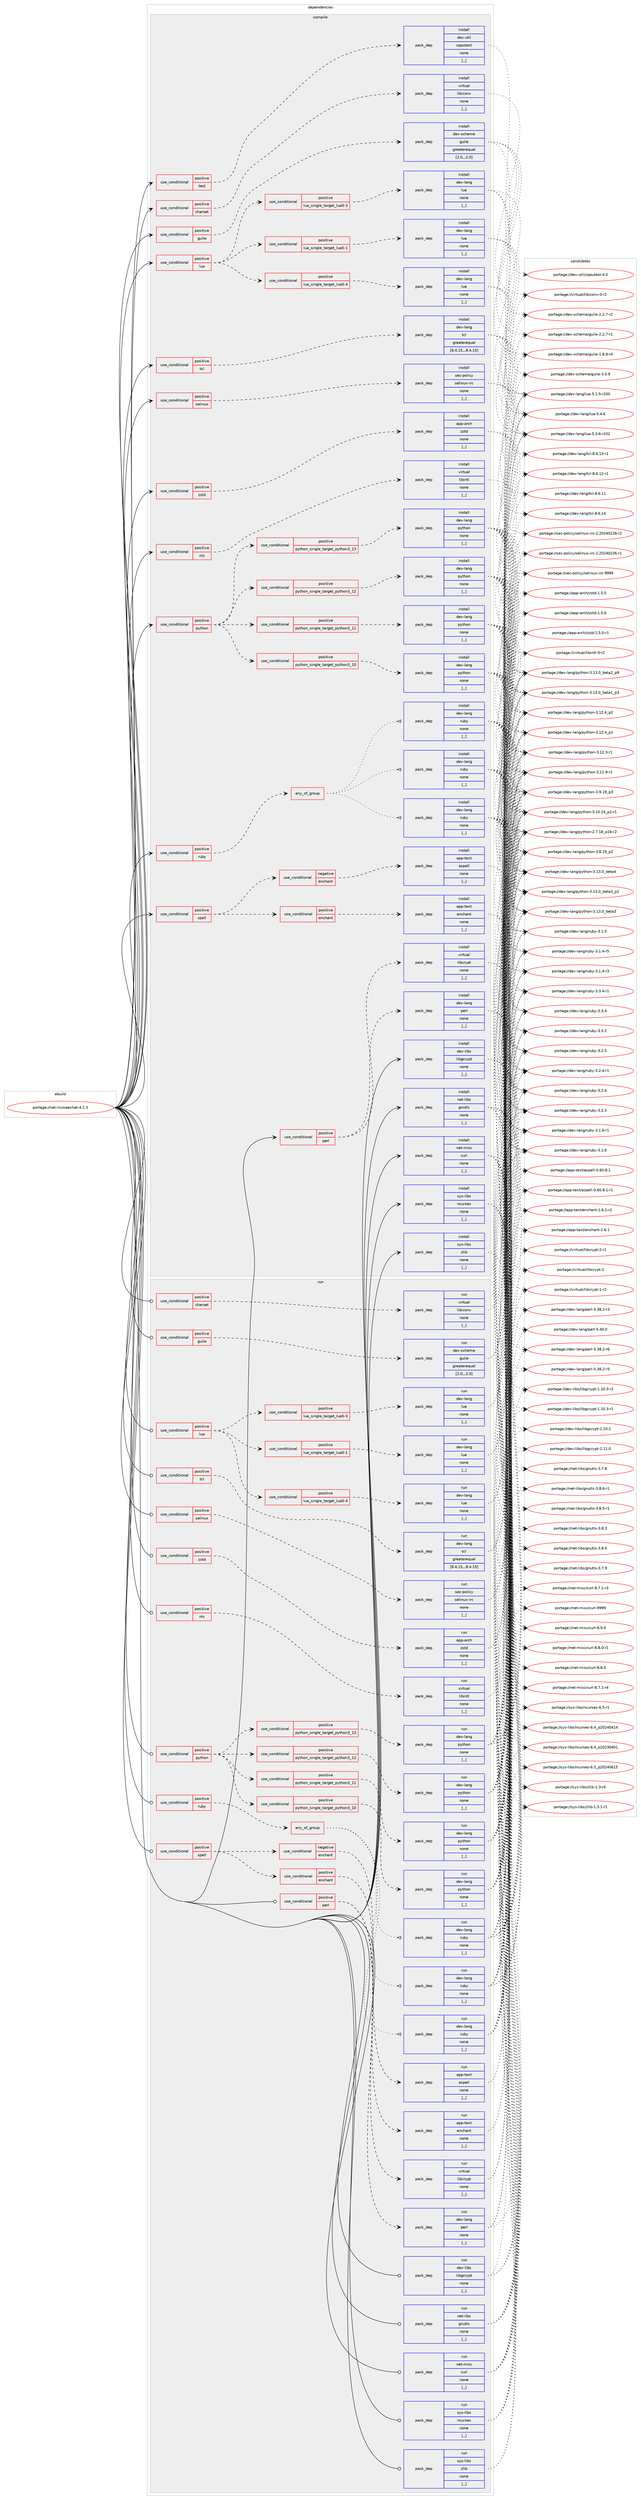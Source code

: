 digraph prolog {

# *************
# Graph options
# *************

newrank=true;
concentrate=true;
compound=true;
graph [rankdir=LR,fontname=Helvetica,fontsize=10,ranksep=1.5];#, ranksep=2.5, nodesep=0.2];
edge  [arrowhead=vee];
node  [fontname=Helvetica,fontsize=10];

# **********
# The ebuild
# **********

subgraph cluster_leftcol {
color=gray;
label=<<i>ebuild</i>>;
id [label="portage://net-irc/weechat-4.2.3", color=red, width=4, href="../net-irc/weechat-4.2.3.svg"];
}

# ****************
# The dependencies
# ****************

subgraph cluster_midcol {
color=gray;
label=<<i>dependencies</i>>;
subgraph cluster_compile {
fillcolor="#eeeeee";
style=filled;
label=<<i>compile</i>>;
subgraph cond92970 {
dependency357205 [label=<<TABLE BORDER="0" CELLBORDER="1" CELLSPACING="0" CELLPADDING="4"><TR><TD ROWSPAN="3" CELLPADDING="10">use_conditional</TD></TR><TR><TD>positive</TD></TR><TR><TD>charset</TD></TR></TABLE>>, shape=none, color=red];
subgraph pack261598 {
dependency357206 [label=<<TABLE BORDER="0" CELLBORDER="1" CELLSPACING="0" CELLPADDING="4" WIDTH="220"><TR><TD ROWSPAN="6" CELLPADDING="30">pack_dep</TD></TR><TR><TD WIDTH="110">install</TD></TR><TR><TD>virtual</TD></TR><TR><TD>libiconv</TD></TR><TR><TD>none</TD></TR><TR><TD>[,,]</TD></TR></TABLE>>, shape=none, color=blue];
}
dependency357205:e -> dependency357206:w [weight=20,style="dashed",arrowhead="vee"];
}
id:e -> dependency357205:w [weight=20,style="solid",arrowhead="vee"];
subgraph cond92971 {
dependency357207 [label=<<TABLE BORDER="0" CELLBORDER="1" CELLSPACING="0" CELLPADDING="4"><TR><TD ROWSPAN="3" CELLPADDING="10">use_conditional</TD></TR><TR><TD>positive</TD></TR><TR><TD>guile</TD></TR></TABLE>>, shape=none, color=red];
subgraph pack261599 {
dependency357208 [label=<<TABLE BORDER="0" CELLBORDER="1" CELLSPACING="0" CELLPADDING="4" WIDTH="220"><TR><TD ROWSPAN="6" CELLPADDING="30">pack_dep</TD></TR><TR><TD WIDTH="110">install</TD></TR><TR><TD>dev-scheme</TD></TR><TR><TD>guile</TD></TR><TR><TD>greaterequal</TD></TR><TR><TD>[2.0,,,2.0]</TD></TR></TABLE>>, shape=none, color=blue];
}
dependency357207:e -> dependency357208:w [weight=20,style="dashed",arrowhead="vee"];
}
id:e -> dependency357207:w [weight=20,style="solid",arrowhead="vee"];
subgraph cond92972 {
dependency357209 [label=<<TABLE BORDER="0" CELLBORDER="1" CELLSPACING="0" CELLPADDING="4"><TR><TD ROWSPAN="3" CELLPADDING="10">use_conditional</TD></TR><TR><TD>positive</TD></TR><TR><TD>lua</TD></TR></TABLE>>, shape=none, color=red];
subgraph cond92973 {
dependency357210 [label=<<TABLE BORDER="0" CELLBORDER="1" CELLSPACING="0" CELLPADDING="4"><TR><TD ROWSPAN="3" CELLPADDING="10">use_conditional</TD></TR><TR><TD>positive</TD></TR><TR><TD>lua_single_target_lua5-1</TD></TR></TABLE>>, shape=none, color=red];
subgraph pack261600 {
dependency357211 [label=<<TABLE BORDER="0" CELLBORDER="1" CELLSPACING="0" CELLPADDING="4" WIDTH="220"><TR><TD ROWSPAN="6" CELLPADDING="30">pack_dep</TD></TR><TR><TD WIDTH="110">install</TD></TR><TR><TD>dev-lang</TD></TR><TR><TD>lua</TD></TR><TR><TD>none</TD></TR><TR><TD>[,,]</TD></TR></TABLE>>, shape=none, color=blue];
}
dependency357210:e -> dependency357211:w [weight=20,style="dashed",arrowhead="vee"];
}
dependency357209:e -> dependency357210:w [weight=20,style="dashed",arrowhead="vee"];
subgraph cond92974 {
dependency357212 [label=<<TABLE BORDER="0" CELLBORDER="1" CELLSPACING="0" CELLPADDING="4"><TR><TD ROWSPAN="3" CELLPADDING="10">use_conditional</TD></TR><TR><TD>positive</TD></TR><TR><TD>lua_single_target_lua5-3</TD></TR></TABLE>>, shape=none, color=red];
subgraph pack261601 {
dependency357213 [label=<<TABLE BORDER="0" CELLBORDER="1" CELLSPACING="0" CELLPADDING="4" WIDTH="220"><TR><TD ROWSPAN="6" CELLPADDING="30">pack_dep</TD></TR><TR><TD WIDTH="110">install</TD></TR><TR><TD>dev-lang</TD></TR><TR><TD>lua</TD></TR><TR><TD>none</TD></TR><TR><TD>[,,]</TD></TR></TABLE>>, shape=none, color=blue];
}
dependency357212:e -> dependency357213:w [weight=20,style="dashed",arrowhead="vee"];
}
dependency357209:e -> dependency357212:w [weight=20,style="dashed",arrowhead="vee"];
subgraph cond92975 {
dependency357214 [label=<<TABLE BORDER="0" CELLBORDER="1" CELLSPACING="0" CELLPADDING="4"><TR><TD ROWSPAN="3" CELLPADDING="10">use_conditional</TD></TR><TR><TD>positive</TD></TR><TR><TD>lua_single_target_lua5-4</TD></TR></TABLE>>, shape=none, color=red];
subgraph pack261602 {
dependency357215 [label=<<TABLE BORDER="0" CELLBORDER="1" CELLSPACING="0" CELLPADDING="4" WIDTH="220"><TR><TD ROWSPAN="6" CELLPADDING="30">pack_dep</TD></TR><TR><TD WIDTH="110">install</TD></TR><TR><TD>dev-lang</TD></TR><TR><TD>lua</TD></TR><TR><TD>none</TD></TR><TR><TD>[,,]</TD></TR></TABLE>>, shape=none, color=blue];
}
dependency357214:e -> dependency357215:w [weight=20,style="dashed",arrowhead="vee"];
}
dependency357209:e -> dependency357214:w [weight=20,style="dashed",arrowhead="vee"];
}
id:e -> dependency357209:w [weight=20,style="solid",arrowhead="vee"];
subgraph cond92976 {
dependency357216 [label=<<TABLE BORDER="0" CELLBORDER="1" CELLSPACING="0" CELLPADDING="4"><TR><TD ROWSPAN="3" CELLPADDING="10">use_conditional</TD></TR><TR><TD>positive</TD></TR><TR><TD>nls</TD></TR></TABLE>>, shape=none, color=red];
subgraph pack261603 {
dependency357217 [label=<<TABLE BORDER="0" CELLBORDER="1" CELLSPACING="0" CELLPADDING="4" WIDTH="220"><TR><TD ROWSPAN="6" CELLPADDING="30">pack_dep</TD></TR><TR><TD WIDTH="110">install</TD></TR><TR><TD>virtual</TD></TR><TR><TD>libintl</TD></TR><TR><TD>none</TD></TR><TR><TD>[,,]</TD></TR></TABLE>>, shape=none, color=blue];
}
dependency357216:e -> dependency357217:w [weight=20,style="dashed",arrowhead="vee"];
}
id:e -> dependency357216:w [weight=20,style="solid",arrowhead="vee"];
subgraph cond92977 {
dependency357218 [label=<<TABLE BORDER="0" CELLBORDER="1" CELLSPACING="0" CELLPADDING="4"><TR><TD ROWSPAN="3" CELLPADDING="10">use_conditional</TD></TR><TR><TD>positive</TD></TR><TR><TD>perl</TD></TR></TABLE>>, shape=none, color=red];
subgraph pack261604 {
dependency357219 [label=<<TABLE BORDER="0" CELLBORDER="1" CELLSPACING="0" CELLPADDING="4" WIDTH="220"><TR><TD ROWSPAN="6" CELLPADDING="30">pack_dep</TD></TR><TR><TD WIDTH="110">install</TD></TR><TR><TD>dev-lang</TD></TR><TR><TD>perl</TD></TR><TR><TD>none</TD></TR><TR><TD>[,,]</TD></TR></TABLE>>, shape=none, color=blue];
}
dependency357218:e -> dependency357219:w [weight=20,style="dashed",arrowhead="vee"];
subgraph pack261605 {
dependency357220 [label=<<TABLE BORDER="0" CELLBORDER="1" CELLSPACING="0" CELLPADDING="4" WIDTH="220"><TR><TD ROWSPAN="6" CELLPADDING="30">pack_dep</TD></TR><TR><TD WIDTH="110">install</TD></TR><TR><TD>virtual</TD></TR><TR><TD>libcrypt</TD></TR><TR><TD>none</TD></TR><TR><TD>[,,]</TD></TR></TABLE>>, shape=none, color=blue];
}
dependency357218:e -> dependency357220:w [weight=20,style="dashed",arrowhead="vee"];
}
id:e -> dependency357218:w [weight=20,style="solid",arrowhead="vee"];
subgraph cond92978 {
dependency357221 [label=<<TABLE BORDER="0" CELLBORDER="1" CELLSPACING="0" CELLPADDING="4"><TR><TD ROWSPAN="3" CELLPADDING="10">use_conditional</TD></TR><TR><TD>positive</TD></TR><TR><TD>python</TD></TR></TABLE>>, shape=none, color=red];
subgraph cond92979 {
dependency357222 [label=<<TABLE BORDER="0" CELLBORDER="1" CELLSPACING="0" CELLPADDING="4"><TR><TD ROWSPAN="3" CELLPADDING="10">use_conditional</TD></TR><TR><TD>positive</TD></TR><TR><TD>python_single_target_python3_10</TD></TR></TABLE>>, shape=none, color=red];
subgraph pack261606 {
dependency357223 [label=<<TABLE BORDER="0" CELLBORDER="1" CELLSPACING="0" CELLPADDING="4" WIDTH="220"><TR><TD ROWSPAN="6" CELLPADDING="30">pack_dep</TD></TR><TR><TD WIDTH="110">install</TD></TR><TR><TD>dev-lang</TD></TR><TR><TD>python</TD></TR><TR><TD>none</TD></TR><TR><TD>[,,]</TD></TR></TABLE>>, shape=none, color=blue];
}
dependency357222:e -> dependency357223:w [weight=20,style="dashed",arrowhead="vee"];
}
dependency357221:e -> dependency357222:w [weight=20,style="dashed",arrowhead="vee"];
subgraph cond92980 {
dependency357224 [label=<<TABLE BORDER="0" CELLBORDER="1" CELLSPACING="0" CELLPADDING="4"><TR><TD ROWSPAN="3" CELLPADDING="10">use_conditional</TD></TR><TR><TD>positive</TD></TR><TR><TD>python_single_target_python3_11</TD></TR></TABLE>>, shape=none, color=red];
subgraph pack261607 {
dependency357225 [label=<<TABLE BORDER="0" CELLBORDER="1" CELLSPACING="0" CELLPADDING="4" WIDTH="220"><TR><TD ROWSPAN="6" CELLPADDING="30">pack_dep</TD></TR><TR><TD WIDTH="110">install</TD></TR><TR><TD>dev-lang</TD></TR><TR><TD>python</TD></TR><TR><TD>none</TD></TR><TR><TD>[,,]</TD></TR></TABLE>>, shape=none, color=blue];
}
dependency357224:e -> dependency357225:w [weight=20,style="dashed",arrowhead="vee"];
}
dependency357221:e -> dependency357224:w [weight=20,style="dashed",arrowhead="vee"];
subgraph cond92981 {
dependency357226 [label=<<TABLE BORDER="0" CELLBORDER="1" CELLSPACING="0" CELLPADDING="4"><TR><TD ROWSPAN="3" CELLPADDING="10">use_conditional</TD></TR><TR><TD>positive</TD></TR><TR><TD>python_single_target_python3_12</TD></TR></TABLE>>, shape=none, color=red];
subgraph pack261608 {
dependency357227 [label=<<TABLE BORDER="0" CELLBORDER="1" CELLSPACING="0" CELLPADDING="4" WIDTH="220"><TR><TD ROWSPAN="6" CELLPADDING="30">pack_dep</TD></TR><TR><TD WIDTH="110">install</TD></TR><TR><TD>dev-lang</TD></TR><TR><TD>python</TD></TR><TR><TD>none</TD></TR><TR><TD>[,,]</TD></TR></TABLE>>, shape=none, color=blue];
}
dependency357226:e -> dependency357227:w [weight=20,style="dashed",arrowhead="vee"];
}
dependency357221:e -> dependency357226:w [weight=20,style="dashed",arrowhead="vee"];
subgraph cond92982 {
dependency357228 [label=<<TABLE BORDER="0" CELLBORDER="1" CELLSPACING="0" CELLPADDING="4"><TR><TD ROWSPAN="3" CELLPADDING="10">use_conditional</TD></TR><TR><TD>positive</TD></TR><TR><TD>python_single_target_python3_13</TD></TR></TABLE>>, shape=none, color=red];
subgraph pack261609 {
dependency357229 [label=<<TABLE BORDER="0" CELLBORDER="1" CELLSPACING="0" CELLPADDING="4" WIDTH="220"><TR><TD ROWSPAN="6" CELLPADDING="30">pack_dep</TD></TR><TR><TD WIDTH="110">install</TD></TR><TR><TD>dev-lang</TD></TR><TR><TD>python</TD></TR><TR><TD>none</TD></TR><TR><TD>[,,]</TD></TR></TABLE>>, shape=none, color=blue];
}
dependency357228:e -> dependency357229:w [weight=20,style="dashed",arrowhead="vee"];
}
dependency357221:e -> dependency357228:w [weight=20,style="dashed",arrowhead="vee"];
}
id:e -> dependency357221:w [weight=20,style="solid",arrowhead="vee"];
subgraph cond92983 {
dependency357230 [label=<<TABLE BORDER="0" CELLBORDER="1" CELLSPACING="0" CELLPADDING="4"><TR><TD ROWSPAN="3" CELLPADDING="10">use_conditional</TD></TR><TR><TD>positive</TD></TR><TR><TD>ruby</TD></TR></TABLE>>, shape=none, color=red];
subgraph any2448 {
dependency357231 [label=<<TABLE BORDER="0" CELLBORDER="1" CELLSPACING="0" CELLPADDING="4"><TR><TD CELLPADDING="10">any_of_group</TD></TR></TABLE>>, shape=none, color=red];subgraph pack261610 {
dependency357232 [label=<<TABLE BORDER="0" CELLBORDER="1" CELLSPACING="0" CELLPADDING="4" WIDTH="220"><TR><TD ROWSPAN="6" CELLPADDING="30">pack_dep</TD></TR><TR><TD WIDTH="110">install</TD></TR><TR><TD>dev-lang</TD></TR><TR><TD>ruby</TD></TR><TR><TD>none</TD></TR><TR><TD>[,,]</TD></TR></TABLE>>, shape=none, color=blue];
}
dependency357231:e -> dependency357232:w [weight=20,style="dotted",arrowhead="oinv"];
subgraph pack261611 {
dependency357233 [label=<<TABLE BORDER="0" CELLBORDER="1" CELLSPACING="0" CELLPADDING="4" WIDTH="220"><TR><TD ROWSPAN="6" CELLPADDING="30">pack_dep</TD></TR><TR><TD WIDTH="110">install</TD></TR><TR><TD>dev-lang</TD></TR><TR><TD>ruby</TD></TR><TR><TD>none</TD></TR><TR><TD>[,,]</TD></TR></TABLE>>, shape=none, color=blue];
}
dependency357231:e -> dependency357233:w [weight=20,style="dotted",arrowhead="oinv"];
subgraph pack261612 {
dependency357234 [label=<<TABLE BORDER="0" CELLBORDER="1" CELLSPACING="0" CELLPADDING="4" WIDTH="220"><TR><TD ROWSPAN="6" CELLPADDING="30">pack_dep</TD></TR><TR><TD WIDTH="110">install</TD></TR><TR><TD>dev-lang</TD></TR><TR><TD>ruby</TD></TR><TR><TD>none</TD></TR><TR><TD>[,,]</TD></TR></TABLE>>, shape=none, color=blue];
}
dependency357231:e -> dependency357234:w [weight=20,style="dotted",arrowhead="oinv"];
}
dependency357230:e -> dependency357231:w [weight=20,style="dashed",arrowhead="vee"];
}
id:e -> dependency357230:w [weight=20,style="solid",arrowhead="vee"];
subgraph cond92984 {
dependency357235 [label=<<TABLE BORDER="0" CELLBORDER="1" CELLSPACING="0" CELLPADDING="4"><TR><TD ROWSPAN="3" CELLPADDING="10">use_conditional</TD></TR><TR><TD>positive</TD></TR><TR><TD>selinux</TD></TR></TABLE>>, shape=none, color=red];
subgraph pack261613 {
dependency357236 [label=<<TABLE BORDER="0" CELLBORDER="1" CELLSPACING="0" CELLPADDING="4" WIDTH="220"><TR><TD ROWSPAN="6" CELLPADDING="30">pack_dep</TD></TR><TR><TD WIDTH="110">install</TD></TR><TR><TD>sec-policy</TD></TR><TR><TD>selinux-irc</TD></TR><TR><TD>none</TD></TR><TR><TD>[,,]</TD></TR></TABLE>>, shape=none, color=blue];
}
dependency357235:e -> dependency357236:w [weight=20,style="dashed",arrowhead="vee"];
}
id:e -> dependency357235:w [weight=20,style="solid",arrowhead="vee"];
subgraph cond92985 {
dependency357237 [label=<<TABLE BORDER="0" CELLBORDER="1" CELLSPACING="0" CELLPADDING="4"><TR><TD ROWSPAN="3" CELLPADDING="10">use_conditional</TD></TR><TR><TD>positive</TD></TR><TR><TD>spell</TD></TR></TABLE>>, shape=none, color=red];
subgraph cond92986 {
dependency357238 [label=<<TABLE BORDER="0" CELLBORDER="1" CELLSPACING="0" CELLPADDING="4"><TR><TD ROWSPAN="3" CELLPADDING="10">use_conditional</TD></TR><TR><TD>positive</TD></TR><TR><TD>enchant</TD></TR></TABLE>>, shape=none, color=red];
subgraph pack261614 {
dependency357239 [label=<<TABLE BORDER="0" CELLBORDER="1" CELLSPACING="0" CELLPADDING="4" WIDTH="220"><TR><TD ROWSPAN="6" CELLPADDING="30">pack_dep</TD></TR><TR><TD WIDTH="110">install</TD></TR><TR><TD>app-text</TD></TR><TR><TD>enchant</TD></TR><TR><TD>none</TD></TR><TR><TD>[,,]</TD></TR></TABLE>>, shape=none, color=blue];
}
dependency357238:e -> dependency357239:w [weight=20,style="dashed",arrowhead="vee"];
}
dependency357237:e -> dependency357238:w [weight=20,style="dashed",arrowhead="vee"];
subgraph cond92987 {
dependency357240 [label=<<TABLE BORDER="0" CELLBORDER="1" CELLSPACING="0" CELLPADDING="4"><TR><TD ROWSPAN="3" CELLPADDING="10">use_conditional</TD></TR><TR><TD>negative</TD></TR><TR><TD>enchant</TD></TR></TABLE>>, shape=none, color=red];
subgraph pack261615 {
dependency357241 [label=<<TABLE BORDER="0" CELLBORDER="1" CELLSPACING="0" CELLPADDING="4" WIDTH="220"><TR><TD ROWSPAN="6" CELLPADDING="30">pack_dep</TD></TR><TR><TD WIDTH="110">install</TD></TR><TR><TD>app-text</TD></TR><TR><TD>aspell</TD></TR><TR><TD>none</TD></TR><TR><TD>[,,]</TD></TR></TABLE>>, shape=none, color=blue];
}
dependency357240:e -> dependency357241:w [weight=20,style="dashed",arrowhead="vee"];
}
dependency357237:e -> dependency357240:w [weight=20,style="dashed",arrowhead="vee"];
}
id:e -> dependency357237:w [weight=20,style="solid",arrowhead="vee"];
subgraph cond92988 {
dependency357242 [label=<<TABLE BORDER="0" CELLBORDER="1" CELLSPACING="0" CELLPADDING="4"><TR><TD ROWSPAN="3" CELLPADDING="10">use_conditional</TD></TR><TR><TD>positive</TD></TR><TR><TD>tcl</TD></TR></TABLE>>, shape=none, color=red];
subgraph pack261616 {
dependency357243 [label=<<TABLE BORDER="0" CELLBORDER="1" CELLSPACING="0" CELLPADDING="4" WIDTH="220"><TR><TD ROWSPAN="6" CELLPADDING="30">pack_dep</TD></TR><TR><TD WIDTH="110">install</TD></TR><TR><TD>dev-lang</TD></TR><TR><TD>tcl</TD></TR><TR><TD>greaterequal</TD></TR><TR><TD>[8.4.15,,,8.4.15]</TD></TR></TABLE>>, shape=none, color=blue];
}
dependency357242:e -> dependency357243:w [weight=20,style="dashed",arrowhead="vee"];
}
id:e -> dependency357242:w [weight=20,style="solid",arrowhead="vee"];
subgraph cond92989 {
dependency357244 [label=<<TABLE BORDER="0" CELLBORDER="1" CELLSPACING="0" CELLPADDING="4"><TR><TD ROWSPAN="3" CELLPADDING="10">use_conditional</TD></TR><TR><TD>positive</TD></TR><TR><TD>test</TD></TR></TABLE>>, shape=none, color=red];
subgraph pack261617 {
dependency357245 [label=<<TABLE BORDER="0" CELLBORDER="1" CELLSPACING="0" CELLPADDING="4" WIDTH="220"><TR><TD ROWSPAN="6" CELLPADDING="30">pack_dep</TD></TR><TR><TD WIDTH="110">install</TD></TR><TR><TD>dev-util</TD></TR><TR><TD>cpputest</TD></TR><TR><TD>none</TD></TR><TR><TD>[,,]</TD></TR></TABLE>>, shape=none, color=blue];
}
dependency357244:e -> dependency357245:w [weight=20,style="dashed",arrowhead="vee"];
}
id:e -> dependency357244:w [weight=20,style="solid",arrowhead="vee"];
subgraph cond92990 {
dependency357246 [label=<<TABLE BORDER="0" CELLBORDER="1" CELLSPACING="0" CELLPADDING="4"><TR><TD ROWSPAN="3" CELLPADDING="10">use_conditional</TD></TR><TR><TD>positive</TD></TR><TR><TD>zstd</TD></TR></TABLE>>, shape=none, color=red];
subgraph pack261618 {
dependency357247 [label=<<TABLE BORDER="0" CELLBORDER="1" CELLSPACING="0" CELLPADDING="4" WIDTH="220"><TR><TD ROWSPAN="6" CELLPADDING="30">pack_dep</TD></TR><TR><TD WIDTH="110">install</TD></TR><TR><TD>app-arch</TD></TR><TR><TD>zstd</TD></TR><TR><TD>none</TD></TR><TR><TD>[,,]</TD></TR></TABLE>>, shape=none, color=blue];
}
dependency357246:e -> dependency357247:w [weight=20,style="dashed",arrowhead="vee"];
}
id:e -> dependency357246:w [weight=20,style="solid",arrowhead="vee"];
subgraph pack261619 {
dependency357248 [label=<<TABLE BORDER="0" CELLBORDER="1" CELLSPACING="0" CELLPADDING="4" WIDTH="220"><TR><TD ROWSPAN="6" CELLPADDING="30">pack_dep</TD></TR><TR><TD WIDTH="110">install</TD></TR><TR><TD>dev-libs</TD></TR><TR><TD>libgcrypt</TD></TR><TR><TD>none</TD></TR><TR><TD>[,,]</TD></TR></TABLE>>, shape=none, color=blue];
}
id:e -> dependency357248:w [weight=20,style="solid",arrowhead="vee"];
subgraph pack261620 {
dependency357249 [label=<<TABLE BORDER="0" CELLBORDER="1" CELLSPACING="0" CELLPADDING="4" WIDTH="220"><TR><TD ROWSPAN="6" CELLPADDING="30">pack_dep</TD></TR><TR><TD WIDTH="110">install</TD></TR><TR><TD>net-libs</TD></TR><TR><TD>gnutls</TD></TR><TR><TD>none</TD></TR><TR><TD>[,,]</TD></TR></TABLE>>, shape=none, color=blue];
}
id:e -> dependency357249:w [weight=20,style="solid",arrowhead="vee"];
subgraph pack261621 {
dependency357250 [label=<<TABLE BORDER="0" CELLBORDER="1" CELLSPACING="0" CELLPADDING="4" WIDTH="220"><TR><TD ROWSPAN="6" CELLPADDING="30">pack_dep</TD></TR><TR><TD WIDTH="110">install</TD></TR><TR><TD>net-misc</TD></TR><TR><TD>curl</TD></TR><TR><TD>none</TD></TR><TR><TD>[,,]</TD></TR></TABLE>>, shape=none, color=blue];
}
id:e -> dependency357250:w [weight=20,style="solid",arrowhead="vee"];
subgraph pack261622 {
dependency357251 [label=<<TABLE BORDER="0" CELLBORDER="1" CELLSPACING="0" CELLPADDING="4" WIDTH="220"><TR><TD ROWSPAN="6" CELLPADDING="30">pack_dep</TD></TR><TR><TD WIDTH="110">install</TD></TR><TR><TD>sys-libs</TD></TR><TR><TD>ncurses</TD></TR><TR><TD>none</TD></TR><TR><TD>[,,]</TD></TR></TABLE>>, shape=none, color=blue];
}
id:e -> dependency357251:w [weight=20,style="solid",arrowhead="vee"];
subgraph pack261623 {
dependency357252 [label=<<TABLE BORDER="0" CELLBORDER="1" CELLSPACING="0" CELLPADDING="4" WIDTH="220"><TR><TD ROWSPAN="6" CELLPADDING="30">pack_dep</TD></TR><TR><TD WIDTH="110">install</TD></TR><TR><TD>sys-libs</TD></TR><TR><TD>zlib</TD></TR><TR><TD>none</TD></TR><TR><TD>[,,]</TD></TR></TABLE>>, shape=none, color=blue];
}
id:e -> dependency357252:w [weight=20,style="solid",arrowhead="vee"];
}
subgraph cluster_compileandrun {
fillcolor="#eeeeee";
style=filled;
label=<<i>compile and run</i>>;
}
subgraph cluster_run {
fillcolor="#eeeeee";
style=filled;
label=<<i>run</i>>;
subgraph cond92991 {
dependency357253 [label=<<TABLE BORDER="0" CELLBORDER="1" CELLSPACING="0" CELLPADDING="4"><TR><TD ROWSPAN="3" CELLPADDING="10">use_conditional</TD></TR><TR><TD>positive</TD></TR><TR><TD>charset</TD></TR></TABLE>>, shape=none, color=red];
subgraph pack261624 {
dependency357254 [label=<<TABLE BORDER="0" CELLBORDER="1" CELLSPACING="0" CELLPADDING="4" WIDTH="220"><TR><TD ROWSPAN="6" CELLPADDING="30">pack_dep</TD></TR><TR><TD WIDTH="110">run</TD></TR><TR><TD>virtual</TD></TR><TR><TD>libiconv</TD></TR><TR><TD>none</TD></TR><TR><TD>[,,]</TD></TR></TABLE>>, shape=none, color=blue];
}
dependency357253:e -> dependency357254:w [weight=20,style="dashed",arrowhead="vee"];
}
id:e -> dependency357253:w [weight=20,style="solid",arrowhead="odot"];
subgraph cond92992 {
dependency357255 [label=<<TABLE BORDER="0" CELLBORDER="1" CELLSPACING="0" CELLPADDING="4"><TR><TD ROWSPAN="3" CELLPADDING="10">use_conditional</TD></TR><TR><TD>positive</TD></TR><TR><TD>guile</TD></TR></TABLE>>, shape=none, color=red];
subgraph pack261625 {
dependency357256 [label=<<TABLE BORDER="0" CELLBORDER="1" CELLSPACING="0" CELLPADDING="4" WIDTH="220"><TR><TD ROWSPAN="6" CELLPADDING="30">pack_dep</TD></TR><TR><TD WIDTH="110">run</TD></TR><TR><TD>dev-scheme</TD></TR><TR><TD>guile</TD></TR><TR><TD>greaterequal</TD></TR><TR><TD>[2.0,,,2.0]</TD></TR></TABLE>>, shape=none, color=blue];
}
dependency357255:e -> dependency357256:w [weight=20,style="dashed",arrowhead="vee"];
}
id:e -> dependency357255:w [weight=20,style="solid",arrowhead="odot"];
subgraph cond92993 {
dependency357257 [label=<<TABLE BORDER="0" CELLBORDER="1" CELLSPACING="0" CELLPADDING="4"><TR><TD ROWSPAN="3" CELLPADDING="10">use_conditional</TD></TR><TR><TD>positive</TD></TR><TR><TD>lua</TD></TR></TABLE>>, shape=none, color=red];
subgraph cond92994 {
dependency357258 [label=<<TABLE BORDER="0" CELLBORDER="1" CELLSPACING="0" CELLPADDING="4"><TR><TD ROWSPAN="3" CELLPADDING="10">use_conditional</TD></TR><TR><TD>positive</TD></TR><TR><TD>lua_single_target_lua5-1</TD></TR></TABLE>>, shape=none, color=red];
subgraph pack261626 {
dependency357259 [label=<<TABLE BORDER="0" CELLBORDER="1" CELLSPACING="0" CELLPADDING="4" WIDTH="220"><TR><TD ROWSPAN="6" CELLPADDING="30">pack_dep</TD></TR><TR><TD WIDTH="110">run</TD></TR><TR><TD>dev-lang</TD></TR><TR><TD>lua</TD></TR><TR><TD>none</TD></TR><TR><TD>[,,]</TD></TR></TABLE>>, shape=none, color=blue];
}
dependency357258:e -> dependency357259:w [weight=20,style="dashed",arrowhead="vee"];
}
dependency357257:e -> dependency357258:w [weight=20,style="dashed",arrowhead="vee"];
subgraph cond92995 {
dependency357260 [label=<<TABLE BORDER="0" CELLBORDER="1" CELLSPACING="0" CELLPADDING="4"><TR><TD ROWSPAN="3" CELLPADDING="10">use_conditional</TD></TR><TR><TD>positive</TD></TR><TR><TD>lua_single_target_lua5-3</TD></TR></TABLE>>, shape=none, color=red];
subgraph pack261627 {
dependency357261 [label=<<TABLE BORDER="0" CELLBORDER="1" CELLSPACING="0" CELLPADDING="4" WIDTH="220"><TR><TD ROWSPAN="6" CELLPADDING="30">pack_dep</TD></TR><TR><TD WIDTH="110">run</TD></TR><TR><TD>dev-lang</TD></TR><TR><TD>lua</TD></TR><TR><TD>none</TD></TR><TR><TD>[,,]</TD></TR></TABLE>>, shape=none, color=blue];
}
dependency357260:e -> dependency357261:w [weight=20,style="dashed",arrowhead="vee"];
}
dependency357257:e -> dependency357260:w [weight=20,style="dashed",arrowhead="vee"];
subgraph cond92996 {
dependency357262 [label=<<TABLE BORDER="0" CELLBORDER="1" CELLSPACING="0" CELLPADDING="4"><TR><TD ROWSPAN="3" CELLPADDING="10">use_conditional</TD></TR><TR><TD>positive</TD></TR><TR><TD>lua_single_target_lua5-4</TD></TR></TABLE>>, shape=none, color=red];
subgraph pack261628 {
dependency357263 [label=<<TABLE BORDER="0" CELLBORDER="1" CELLSPACING="0" CELLPADDING="4" WIDTH="220"><TR><TD ROWSPAN="6" CELLPADDING="30">pack_dep</TD></TR><TR><TD WIDTH="110">run</TD></TR><TR><TD>dev-lang</TD></TR><TR><TD>lua</TD></TR><TR><TD>none</TD></TR><TR><TD>[,,]</TD></TR></TABLE>>, shape=none, color=blue];
}
dependency357262:e -> dependency357263:w [weight=20,style="dashed",arrowhead="vee"];
}
dependency357257:e -> dependency357262:w [weight=20,style="dashed",arrowhead="vee"];
}
id:e -> dependency357257:w [weight=20,style="solid",arrowhead="odot"];
subgraph cond92997 {
dependency357264 [label=<<TABLE BORDER="0" CELLBORDER="1" CELLSPACING="0" CELLPADDING="4"><TR><TD ROWSPAN="3" CELLPADDING="10">use_conditional</TD></TR><TR><TD>positive</TD></TR><TR><TD>nls</TD></TR></TABLE>>, shape=none, color=red];
subgraph pack261629 {
dependency357265 [label=<<TABLE BORDER="0" CELLBORDER="1" CELLSPACING="0" CELLPADDING="4" WIDTH="220"><TR><TD ROWSPAN="6" CELLPADDING="30">pack_dep</TD></TR><TR><TD WIDTH="110">run</TD></TR><TR><TD>virtual</TD></TR><TR><TD>libintl</TD></TR><TR><TD>none</TD></TR><TR><TD>[,,]</TD></TR></TABLE>>, shape=none, color=blue];
}
dependency357264:e -> dependency357265:w [weight=20,style="dashed",arrowhead="vee"];
}
id:e -> dependency357264:w [weight=20,style="solid",arrowhead="odot"];
subgraph cond92998 {
dependency357266 [label=<<TABLE BORDER="0" CELLBORDER="1" CELLSPACING="0" CELLPADDING="4"><TR><TD ROWSPAN="3" CELLPADDING="10">use_conditional</TD></TR><TR><TD>positive</TD></TR><TR><TD>perl</TD></TR></TABLE>>, shape=none, color=red];
subgraph pack261630 {
dependency357267 [label=<<TABLE BORDER="0" CELLBORDER="1" CELLSPACING="0" CELLPADDING="4" WIDTH="220"><TR><TD ROWSPAN="6" CELLPADDING="30">pack_dep</TD></TR><TR><TD WIDTH="110">run</TD></TR><TR><TD>dev-lang</TD></TR><TR><TD>perl</TD></TR><TR><TD>none</TD></TR><TR><TD>[,,]</TD></TR></TABLE>>, shape=none, color=blue];
}
dependency357266:e -> dependency357267:w [weight=20,style="dashed",arrowhead="vee"];
subgraph pack261631 {
dependency357268 [label=<<TABLE BORDER="0" CELLBORDER="1" CELLSPACING="0" CELLPADDING="4" WIDTH="220"><TR><TD ROWSPAN="6" CELLPADDING="30">pack_dep</TD></TR><TR><TD WIDTH="110">run</TD></TR><TR><TD>virtual</TD></TR><TR><TD>libcrypt</TD></TR><TR><TD>none</TD></TR><TR><TD>[,,]</TD></TR></TABLE>>, shape=none, color=blue];
}
dependency357266:e -> dependency357268:w [weight=20,style="dashed",arrowhead="vee"];
}
id:e -> dependency357266:w [weight=20,style="solid",arrowhead="odot"];
subgraph cond92999 {
dependency357269 [label=<<TABLE BORDER="0" CELLBORDER="1" CELLSPACING="0" CELLPADDING="4"><TR><TD ROWSPAN="3" CELLPADDING="10">use_conditional</TD></TR><TR><TD>positive</TD></TR><TR><TD>python</TD></TR></TABLE>>, shape=none, color=red];
subgraph cond93000 {
dependency357270 [label=<<TABLE BORDER="0" CELLBORDER="1" CELLSPACING="0" CELLPADDING="4"><TR><TD ROWSPAN="3" CELLPADDING="10">use_conditional</TD></TR><TR><TD>positive</TD></TR><TR><TD>python_single_target_python3_10</TD></TR></TABLE>>, shape=none, color=red];
subgraph pack261632 {
dependency357271 [label=<<TABLE BORDER="0" CELLBORDER="1" CELLSPACING="0" CELLPADDING="4" WIDTH="220"><TR><TD ROWSPAN="6" CELLPADDING="30">pack_dep</TD></TR><TR><TD WIDTH="110">run</TD></TR><TR><TD>dev-lang</TD></TR><TR><TD>python</TD></TR><TR><TD>none</TD></TR><TR><TD>[,,]</TD></TR></TABLE>>, shape=none, color=blue];
}
dependency357270:e -> dependency357271:w [weight=20,style="dashed",arrowhead="vee"];
}
dependency357269:e -> dependency357270:w [weight=20,style="dashed",arrowhead="vee"];
subgraph cond93001 {
dependency357272 [label=<<TABLE BORDER="0" CELLBORDER="1" CELLSPACING="0" CELLPADDING="4"><TR><TD ROWSPAN="3" CELLPADDING="10">use_conditional</TD></TR><TR><TD>positive</TD></TR><TR><TD>python_single_target_python3_11</TD></TR></TABLE>>, shape=none, color=red];
subgraph pack261633 {
dependency357273 [label=<<TABLE BORDER="0" CELLBORDER="1" CELLSPACING="0" CELLPADDING="4" WIDTH="220"><TR><TD ROWSPAN="6" CELLPADDING="30">pack_dep</TD></TR><TR><TD WIDTH="110">run</TD></TR><TR><TD>dev-lang</TD></TR><TR><TD>python</TD></TR><TR><TD>none</TD></TR><TR><TD>[,,]</TD></TR></TABLE>>, shape=none, color=blue];
}
dependency357272:e -> dependency357273:w [weight=20,style="dashed",arrowhead="vee"];
}
dependency357269:e -> dependency357272:w [weight=20,style="dashed",arrowhead="vee"];
subgraph cond93002 {
dependency357274 [label=<<TABLE BORDER="0" CELLBORDER="1" CELLSPACING="0" CELLPADDING="4"><TR><TD ROWSPAN="3" CELLPADDING="10">use_conditional</TD></TR><TR><TD>positive</TD></TR><TR><TD>python_single_target_python3_12</TD></TR></TABLE>>, shape=none, color=red];
subgraph pack261634 {
dependency357275 [label=<<TABLE BORDER="0" CELLBORDER="1" CELLSPACING="0" CELLPADDING="4" WIDTH="220"><TR><TD ROWSPAN="6" CELLPADDING="30">pack_dep</TD></TR><TR><TD WIDTH="110">run</TD></TR><TR><TD>dev-lang</TD></TR><TR><TD>python</TD></TR><TR><TD>none</TD></TR><TR><TD>[,,]</TD></TR></TABLE>>, shape=none, color=blue];
}
dependency357274:e -> dependency357275:w [weight=20,style="dashed",arrowhead="vee"];
}
dependency357269:e -> dependency357274:w [weight=20,style="dashed",arrowhead="vee"];
subgraph cond93003 {
dependency357276 [label=<<TABLE BORDER="0" CELLBORDER="1" CELLSPACING="0" CELLPADDING="4"><TR><TD ROWSPAN="3" CELLPADDING="10">use_conditional</TD></TR><TR><TD>positive</TD></TR><TR><TD>python_single_target_python3_13</TD></TR></TABLE>>, shape=none, color=red];
subgraph pack261635 {
dependency357277 [label=<<TABLE BORDER="0" CELLBORDER="1" CELLSPACING="0" CELLPADDING="4" WIDTH="220"><TR><TD ROWSPAN="6" CELLPADDING="30">pack_dep</TD></TR><TR><TD WIDTH="110">run</TD></TR><TR><TD>dev-lang</TD></TR><TR><TD>python</TD></TR><TR><TD>none</TD></TR><TR><TD>[,,]</TD></TR></TABLE>>, shape=none, color=blue];
}
dependency357276:e -> dependency357277:w [weight=20,style="dashed",arrowhead="vee"];
}
dependency357269:e -> dependency357276:w [weight=20,style="dashed",arrowhead="vee"];
}
id:e -> dependency357269:w [weight=20,style="solid",arrowhead="odot"];
subgraph cond93004 {
dependency357278 [label=<<TABLE BORDER="0" CELLBORDER="1" CELLSPACING="0" CELLPADDING="4"><TR><TD ROWSPAN="3" CELLPADDING="10">use_conditional</TD></TR><TR><TD>positive</TD></TR><TR><TD>ruby</TD></TR></TABLE>>, shape=none, color=red];
subgraph any2449 {
dependency357279 [label=<<TABLE BORDER="0" CELLBORDER="1" CELLSPACING="0" CELLPADDING="4"><TR><TD CELLPADDING="10">any_of_group</TD></TR></TABLE>>, shape=none, color=red];subgraph pack261636 {
dependency357280 [label=<<TABLE BORDER="0" CELLBORDER="1" CELLSPACING="0" CELLPADDING="4" WIDTH="220"><TR><TD ROWSPAN="6" CELLPADDING="30">pack_dep</TD></TR><TR><TD WIDTH="110">run</TD></TR><TR><TD>dev-lang</TD></TR><TR><TD>ruby</TD></TR><TR><TD>none</TD></TR><TR><TD>[,,]</TD></TR></TABLE>>, shape=none, color=blue];
}
dependency357279:e -> dependency357280:w [weight=20,style="dotted",arrowhead="oinv"];
subgraph pack261637 {
dependency357281 [label=<<TABLE BORDER="0" CELLBORDER="1" CELLSPACING="0" CELLPADDING="4" WIDTH="220"><TR><TD ROWSPAN="6" CELLPADDING="30">pack_dep</TD></TR><TR><TD WIDTH="110">run</TD></TR><TR><TD>dev-lang</TD></TR><TR><TD>ruby</TD></TR><TR><TD>none</TD></TR><TR><TD>[,,]</TD></TR></TABLE>>, shape=none, color=blue];
}
dependency357279:e -> dependency357281:w [weight=20,style="dotted",arrowhead="oinv"];
subgraph pack261638 {
dependency357282 [label=<<TABLE BORDER="0" CELLBORDER="1" CELLSPACING="0" CELLPADDING="4" WIDTH="220"><TR><TD ROWSPAN="6" CELLPADDING="30">pack_dep</TD></TR><TR><TD WIDTH="110">run</TD></TR><TR><TD>dev-lang</TD></TR><TR><TD>ruby</TD></TR><TR><TD>none</TD></TR><TR><TD>[,,]</TD></TR></TABLE>>, shape=none, color=blue];
}
dependency357279:e -> dependency357282:w [weight=20,style="dotted",arrowhead="oinv"];
}
dependency357278:e -> dependency357279:w [weight=20,style="dashed",arrowhead="vee"];
}
id:e -> dependency357278:w [weight=20,style="solid",arrowhead="odot"];
subgraph cond93005 {
dependency357283 [label=<<TABLE BORDER="0" CELLBORDER="1" CELLSPACING="0" CELLPADDING="4"><TR><TD ROWSPAN="3" CELLPADDING="10">use_conditional</TD></TR><TR><TD>positive</TD></TR><TR><TD>selinux</TD></TR></TABLE>>, shape=none, color=red];
subgraph pack261639 {
dependency357284 [label=<<TABLE BORDER="0" CELLBORDER="1" CELLSPACING="0" CELLPADDING="4" WIDTH="220"><TR><TD ROWSPAN="6" CELLPADDING="30">pack_dep</TD></TR><TR><TD WIDTH="110">run</TD></TR><TR><TD>sec-policy</TD></TR><TR><TD>selinux-irc</TD></TR><TR><TD>none</TD></TR><TR><TD>[,,]</TD></TR></TABLE>>, shape=none, color=blue];
}
dependency357283:e -> dependency357284:w [weight=20,style="dashed",arrowhead="vee"];
}
id:e -> dependency357283:w [weight=20,style="solid",arrowhead="odot"];
subgraph cond93006 {
dependency357285 [label=<<TABLE BORDER="0" CELLBORDER="1" CELLSPACING="0" CELLPADDING="4"><TR><TD ROWSPAN="3" CELLPADDING="10">use_conditional</TD></TR><TR><TD>positive</TD></TR><TR><TD>spell</TD></TR></TABLE>>, shape=none, color=red];
subgraph cond93007 {
dependency357286 [label=<<TABLE BORDER="0" CELLBORDER="1" CELLSPACING="0" CELLPADDING="4"><TR><TD ROWSPAN="3" CELLPADDING="10">use_conditional</TD></TR><TR><TD>positive</TD></TR><TR><TD>enchant</TD></TR></TABLE>>, shape=none, color=red];
subgraph pack261640 {
dependency357287 [label=<<TABLE BORDER="0" CELLBORDER="1" CELLSPACING="0" CELLPADDING="4" WIDTH="220"><TR><TD ROWSPAN="6" CELLPADDING="30">pack_dep</TD></TR><TR><TD WIDTH="110">run</TD></TR><TR><TD>app-text</TD></TR><TR><TD>enchant</TD></TR><TR><TD>none</TD></TR><TR><TD>[,,]</TD></TR></TABLE>>, shape=none, color=blue];
}
dependency357286:e -> dependency357287:w [weight=20,style="dashed",arrowhead="vee"];
}
dependency357285:e -> dependency357286:w [weight=20,style="dashed",arrowhead="vee"];
subgraph cond93008 {
dependency357288 [label=<<TABLE BORDER="0" CELLBORDER="1" CELLSPACING="0" CELLPADDING="4"><TR><TD ROWSPAN="3" CELLPADDING="10">use_conditional</TD></TR><TR><TD>negative</TD></TR><TR><TD>enchant</TD></TR></TABLE>>, shape=none, color=red];
subgraph pack261641 {
dependency357289 [label=<<TABLE BORDER="0" CELLBORDER="1" CELLSPACING="0" CELLPADDING="4" WIDTH="220"><TR><TD ROWSPAN="6" CELLPADDING="30">pack_dep</TD></TR><TR><TD WIDTH="110">run</TD></TR><TR><TD>app-text</TD></TR><TR><TD>aspell</TD></TR><TR><TD>none</TD></TR><TR><TD>[,,]</TD></TR></TABLE>>, shape=none, color=blue];
}
dependency357288:e -> dependency357289:w [weight=20,style="dashed",arrowhead="vee"];
}
dependency357285:e -> dependency357288:w [weight=20,style="dashed",arrowhead="vee"];
}
id:e -> dependency357285:w [weight=20,style="solid",arrowhead="odot"];
subgraph cond93009 {
dependency357290 [label=<<TABLE BORDER="0" CELLBORDER="1" CELLSPACING="0" CELLPADDING="4"><TR><TD ROWSPAN="3" CELLPADDING="10">use_conditional</TD></TR><TR><TD>positive</TD></TR><TR><TD>tcl</TD></TR></TABLE>>, shape=none, color=red];
subgraph pack261642 {
dependency357291 [label=<<TABLE BORDER="0" CELLBORDER="1" CELLSPACING="0" CELLPADDING="4" WIDTH="220"><TR><TD ROWSPAN="6" CELLPADDING="30">pack_dep</TD></TR><TR><TD WIDTH="110">run</TD></TR><TR><TD>dev-lang</TD></TR><TR><TD>tcl</TD></TR><TR><TD>greaterequal</TD></TR><TR><TD>[8.4.15,,,8.4.15]</TD></TR></TABLE>>, shape=none, color=blue];
}
dependency357290:e -> dependency357291:w [weight=20,style="dashed",arrowhead="vee"];
}
id:e -> dependency357290:w [weight=20,style="solid",arrowhead="odot"];
subgraph cond93010 {
dependency357292 [label=<<TABLE BORDER="0" CELLBORDER="1" CELLSPACING="0" CELLPADDING="4"><TR><TD ROWSPAN="3" CELLPADDING="10">use_conditional</TD></TR><TR><TD>positive</TD></TR><TR><TD>zstd</TD></TR></TABLE>>, shape=none, color=red];
subgraph pack261643 {
dependency357293 [label=<<TABLE BORDER="0" CELLBORDER="1" CELLSPACING="0" CELLPADDING="4" WIDTH="220"><TR><TD ROWSPAN="6" CELLPADDING="30">pack_dep</TD></TR><TR><TD WIDTH="110">run</TD></TR><TR><TD>app-arch</TD></TR><TR><TD>zstd</TD></TR><TR><TD>none</TD></TR><TR><TD>[,,]</TD></TR></TABLE>>, shape=none, color=blue];
}
dependency357292:e -> dependency357293:w [weight=20,style="dashed",arrowhead="vee"];
}
id:e -> dependency357292:w [weight=20,style="solid",arrowhead="odot"];
subgraph pack261644 {
dependency357294 [label=<<TABLE BORDER="0" CELLBORDER="1" CELLSPACING="0" CELLPADDING="4" WIDTH="220"><TR><TD ROWSPAN="6" CELLPADDING="30">pack_dep</TD></TR><TR><TD WIDTH="110">run</TD></TR><TR><TD>dev-libs</TD></TR><TR><TD>libgcrypt</TD></TR><TR><TD>none</TD></TR><TR><TD>[,,]</TD></TR></TABLE>>, shape=none, color=blue];
}
id:e -> dependency357294:w [weight=20,style="solid",arrowhead="odot"];
subgraph pack261645 {
dependency357295 [label=<<TABLE BORDER="0" CELLBORDER="1" CELLSPACING="0" CELLPADDING="4" WIDTH="220"><TR><TD ROWSPAN="6" CELLPADDING="30">pack_dep</TD></TR><TR><TD WIDTH="110">run</TD></TR><TR><TD>net-libs</TD></TR><TR><TD>gnutls</TD></TR><TR><TD>none</TD></TR><TR><TD>[,,]</TD></TR></TABLE>>, shape=none, color=blue];
}
id:e -> dependency357295:w [weight=20,style="solid",arrowhead="odot"];
subgraph pack261646 {
dependency357296 [label=<<TABLE BORDER="0" CELLBORDER="1" CELLSPACING="0" CELLPADDING="4" WIDTH="220"><TR><TD ROWSPAN="6" CELLPADDING="30">pack_dep</TD></TR><TR><TD WIDTH="110">run</TD></TR><TR><TD>net-misc</TD></TR><TR><TD>curl</TD></TR><TR><TD>none</TD></TR><TR><TD>[,,]</TD></TR></TABLE>>, shape=none, color=blue];
}
id:e -> dependency357296:w [weight=20,style="solid",arrowhead="odot"];
subgraph pack261647 {
dependency357297 [label=<<TABLE BORDER="0" CELLBORDER="1" CELLSPACING="0" CELLPADDING="4" WIDTH="220"><TR><TD ROWSPAN="6" CELLPADDING="30">pack_dep</TD></TR><TR><TD WIDTH="110">run</TD></TR><TR><TD>sys-libs</TD></TR><TR><TD>ncurses</TD></TR><TR><TD>none</TD></TR><TR><TD>[,,]</TD></TR></TABLE>>, shape=none, color=blue];
}
id:e -> dependency357297:w [weight=20,style="solid",arrowhead="odot"];
subgraph pack261648 {
dependency357298 [label=<<TABLE BORDER="0" CELLBORDER="1" CELLSPACING="0" CELLPADDING="4" WIDTH="220"><TR><TD ROWSPAN="6" CELLPADDING="30">pack_dep</TD></TR><TR><TD WIDTH="110">run</TD></TR><TR><TD>sys-libs</TD></TR><TR><TD>zlib</TD></TR><TR><TD>none</TD></TR><TR><TD>[,,]</TD></TR></TABLE>>, shape=none, color=blue];
}
id:e -> dependency357298:w [weight=20,style="solid",arrowhead="odot"];
}
}

# **************
# The candidates
# **************

subgraph cluster_choices {
rank=same;
color=gray;
label=<<i>candidates</i>>;

subgraph choice261598 {
color=black;
nodesep=1;
choice1181051141161179710847108105981059911111011845484511450 [label="portage://virtual/libiconv-0-r2", color=red, width=4,href="../virtual/libiconv-0-r2.svg"];
dependency357206:e -> choice1181051141161179710847108105981059911111011845484511450:w [style=dotted,weight="100"];
}
subgraph choice261599 {
color=black;
nodesep=1;
choice100101118451159910410110910147103117105108101455146484657 [label="portage://dev-scheme/guile-3.0.9", color=red, width=4,href="../dev-scheme/guile-3.0.9.svg"];
choice1001011184511599104101109101471031171051081014550465046554511450 [label="portage://dev-scheme/guile-2.2.7-r2", color=red, width=4,href="../dev-scheme/guile-2.2.7-r2.svg"];
choice1001011184511599104101109101471031171051081014550465046554511449 [label="portage://dev-scheme/guile-2.2.7-r1", color=red, width=4,href="../dev-scheme/guile-2.2.7-r1.svg"];
choice1001011184511599104101109101471031171051081014549465646564511452 [label="portage://dev-scheme/guile-1.8.8-r4", color=red, width=4,href="../dev-scheme/guile-1.8.8-r4.svg"];
dependency357208:e -> choice100101118451159910410110910147103117105108101455146484657:w [style=dotted,weight="100"];
dependency357208:e -> choice1001011184511599104101109101471031171051081014550465046554511450:w [style=dotted,weight="100"];
dependency357208:e -> choice1001011184511599104101109101471031171051081014550465046554511449:w [style=dotted,weight="100"];
dependency357208:e -> choice1001011184511599104101109101471031171051081014549465646564511452:w [style=dotted,weight="100"];
}
subgraph choice261600 {
color=black;
nodesep=1;
choice10010111845108971101034710811797455346524654 [label="portage://dev-lang/lua-5.4.6", color=red, width=4,href="../dev-lang/lua-5.4.6.svg"];
choice1001011184510897110103471081179745534651465445114494850 [label="portage://dev-lang/lua-5.3.6-r102", color=red, width=4,href="../dev-lang/lua-5.3.6-r102.svg"];
choice1001011184510897110103471081179745534649465345114504848 [label="portage://dev-lang/lua-5.1.5-r200", color=red, width=4,href="../dev-lang/lua-5.1.5-r200.svg"];
dependency357211:e -> choice10010111845108971101034710811797455346524654:w [style=dotted,weight="100"];
dependency357211:e -> choice1001011184510897110103471081179745534651465445114494850:w [style=dotted,weight="100"];
dependency357211:e -> choice1001011184510897110103471081179745534649465345114504848:w [style=dotted,weight="100"];
}
subgraph choice261601 {
color=black;
nodesep=1;
choice10010111845108971101034710811797455346524654 [label="portage://dev-lang/lua-5.4.6", color=red, width=4,href="../dev-lang/lua-5.4.6.svg"];
choice1001011184510897110103471081179745534651465445114494850 [label="portage://dev-lang/lua-5.3.6-r102", color=red, width=4,href="../dev-lang/lua-5.3.6-r102.svg"];
choice1001011184510897110103471081179745534649465345114504848 [label="portage://dev-lang/lua-5.1.5-r200", color=red, width=4,href="../dev-lang/lua-5.1.5-r200.svg"];
dependency357213:e -> choice10010111845108971101034710811797455346524654:w [style=dotted,weight="100"];
dependency357213:e -> choice1001011184510897110103471081179745534651465445114494850:w [style=dotted,weight="100"];
dependency357213:e -> choice1001011184510897110103471081179745534649465345114504848:w [style=dotted,weight="100"];
}
subgraph choice261602 {
color=black;
nodesep=1;
choice10010111845108971101034710811797455346524654 [label="portage://dev-lang/lua-5.4.6", color=red, width=4,href="../dev-lang/lua-5.4.6.svg"];
choice1001011184510897110103471081179745534651465445114494850 [label="portage://dev-lang/lua-5.3.6-r102", color=red, width=4,href="../dev-lang/lua-5.3.6-r102.svg"];
choice1001011184510897110103471081179745534649465345114504848 [label="portage://dev-lang/lua-5.1.5-r200", color=red, width=4,href="../dev-lang/lua-5.1.5-r200.svg"];
dependency357215:e -> choice10010111845108971101034710811797455346524654:w [style=dotted,weight="100"];
dependency357215:e -> choice1001011184510897110103471081179745534651465445114494850:w [style=dotted,weight="100"];
dependency357215:e -> choice1001011184510897110103471081179745534649465345114504848:w [style=dotted,weight="100"];
}
subgraph choice261603 {
color=black;
nodesep=1;
choice11810511411611797108471081059810511011610845484511450 [label="portage://virtual/libintl-0-r2", color=red, width=4,href="../virtual/libintl-0-r2.svg"];
dependency357217:e -> choice11810511411611797108471081059810511011610845484511450:w [style=dotted,weight="100"];
}
subgraph choice261604 {
color=black;
nodesep=1;
choice10010111845108971101034711210111410845534652484648 [label="portage://dev-lang/perl-5.40.0", color=red, width=4,href="../dev-lang/perl-5.40.0.svg"];
choice100101118451089711010347112101114108455346515646504511454 [label="portage://dev-lang/perl-5.38.2-r6", color=red, width=4,href="../dev-lang/perl-5.38.2-r6.svg"];
choice100101118451089711010347112101114108455346515646504511453 [label="portage://dev-lang/perl-5.38.2-r5", color=red, width=4,href="../dev-lang/perl-5.38.2-r5.svg"];
choice100101118451089711010347112101114108455346515646504511451 [label="portage://dev-lang/perl-5.38.2-r3", color=red, width=4,href="../dev-lang/perl-5.38.2-r3.svg"];
dependency357219:e -> choice10010111845108971101034711210111410845534652484648:w [style=dotted,weight="100"];
dependency357219:e -> choice100101118451089711010347112101114108455346515646504511454:w [style=dotted,weight="100"];
dependency357219:e -> choice100101118451089711010347112101114108455346515646504511453:w [style=dotted,weight="100"];
dependency357219:e -> choice100101118451089711010347112101114108455346515646504511451:w [style=dotted,weight="100"];
}
subgraph choice261605 {
color=black;
nodesep=1;
choice1181051141161179710847108105989911412111211645504511449 [label="portage://virtual/libcrypt-2-r1", color=red, width=4,href="../virtual/libcrypt-2-r1.svg"];
choice118105114116117971084710810598991141211121164550 [label="portage://virtual/libcrypt-2", color=red, width=4,href="../virtual/libcrypt-2.svg"];
choice1181051141161179710847108105989911412111211645494511450 [label="portage://virtual/libcrypt-1-r2", color=red, width=4,href="../virtual/libcrypt-1-r2.svg"];
dependency357220:e -> choice1181051141161179710847108105989911412111211645504511449:w [style=dotted,weight="100"];
dependency357220:e -> choice118105114116117971084710810598991141211121164550:w [style=dotted,weight="100"];
dependency357220:e -> choice1181051141161179710847108105989911412111211645494511450:w [style=dotted,weight="100"];
}
subgraph choice261606 {
color=black;
nodesep=1;
choice1001011184510897110103471121211161041111104551464951464895981011169752 [label="portage://dev-lang/python-3.13.0_beta4", color=red, width=4,href="../dev-lang/python-3.13.0_beta4.svg"];
choice10010111845108971101034711212111610411111045514649514648959810111697519511249 [label="portage://dev-lang/python-3.13.0_beta3_p1", color=red, width=4,href="../dev-lang/python-3.13.0_beta3_p1.svg"];
choice1001011184510897110103471121211161041111104551464951464895981011169751 [label="portage://dev-lang/python-3.13.0_beta3", color=red, width=4,href="../dev-lang/python-3.13.0_beta3.svg"];
choice10010111845108971101034711212111610411111045514649514648959810111697509511257 [label="portage://dev-lang/python-3.13.0_beta2_p9", color=red, width=4,href="../dev-lang/python-3.13.0_beta2_p9.svg"];
choice10010111845108971101034711212111610411111045514649514648959810111697499511251 [label="portage://dev-lang/python-3.13.0_beta1_p3", color=red, width=4,href="../dev-lang/python-3.13.0_beta1_p3.svg"];
choice100101118451089711010347112121116104111110455146495046529511250 [label="portage://dev-lang/python-3.12.4_p2", color=red, width=4,href="../dev-lang/python-3.12.4_p2.svg"];
choice100101118451089711010347112121116104111110455146495046529511249 [label="portage://dev-lang/python-3.12.4_p1", color=red, width=4,href="../dev-lang/python-3.12.4_p1.svg"];
choice100101118451089711010347112121116104111110455146495046514511449 [label="portage://dev-lang/python-3.12.3-r1", color=red, width=4,href="../dev-lang/python-3.12.3-r1.svg"];
choice100101118451089711010347112121116104111110455146494946574511449 [label="portage://dev-lang/python-3.11.9-r1", color=red, width=4,href="../dev-lang/python-3.11.9-r1.svg"];
choice100101118451089711010347112121116104111110455146494846495295112494511449 [label="portage://dev-lang/python-3.10.14_p1-r1", color=red, width=4,href="../dev-lang/python-3.10.14_p1-r1.svg"];
choice100101118451089711010347112121116104111110455146574649579511251 [label="portage://dev-lang/python-3.9.19_p3", color=red, width=4,href="../dev-lang/python-3.9.19_p3.svg"];
choice100101118451089711010347112121116104111110455146564649579511250 [label="portage://dev-lang/python-3.8.19_p2", color=red, width=4,href="../dev-lang/python-3.8.19_p2.svg"];
choice100101118451089711010347112121116104111110455046554649569511249544511450 [label="portage://dev-lang/python-2.7.18_p16-r2", color=red, width=4,href="../dev-lang/python-2.7.18_p16-r2.svg"];
dependency357223:e -> choice1001011184510897110103471121211161041111104551464951464895981011169752:w [style=dotted,weight="100"];
dependency357223:e -> choice10010111845108971101034711212111610411111045514649514648959810111697519511249:w [style=dotted,weight="100"];
dependency357223:e -> choice1001011184510897110103471121211161041111104551464951464895981011169751:w [style=dotted,weight="100"];
dependency357223:e -> choice10010111845108971101034711212111610411111045514649514648959810111697509511257:w [style=dotted,weight="100"];
dependency357223:e -> choice10010111845108971101034711212111610411111045514649514648959810111697499511251:w [style=dotted,weight="100"];
dependency357223:e -> choice100101118451089711010347112121116104111110455146495046529511250:w [style=dotted,weight="100"];
dependency357223:e -> choice100101118451089711010347112121116104111110455146495046529511249:w [style=dotted,weight="100"];
dependency357223:e -> choice100101118451089711010347112121116104111110455146495046514511449:w [style=dotted,weight="100"];
dependency357223:e -> choice100101118451089711010347112121116104111110455146494946574511449:w [style=dotted,weight="100"];
dependency357223:e -> choice100101118451089711010347112121116104111110455146494846495295112494511449:w [style=dotted,weight="100"];
dependency357223:e -> choice100101118451089711010347112121116104111110455146574649579511251:w [style=dotted,weight="100"];
dependency357223:e -> choice100101118451089711010347112121116104111110455146564649579511250:w [style=dotted,weight="100"];
dependency357223:e -> choice100101118451089711010347112121116104111110455046554649569511249544511450:w [style=dotted,weight="100"];
}
subgraph choice261607 {
color=black;
nodesep=1;
choice1001011184510897110103471121211161041111104551464951464895981011169752 [label="portage://dev-lang/python-3.13.0_beta4", color=red, width=4,href="../dev-lang/python-3.13.0_beta4.svg"];
choice10010111845108971101034711212111610411111045514649514648959810111697519511249 [label="portage://dev-lang/python-3.13.0_beta3_p1", color=red, width=4,href="../dev-lang/python-3.13.0_beta3_p1.svg"];
choice1001011184510897110103471121211161041111104551464951464895981011169751 [label="portage://dev-lang/python-3.13.0_beta3", color=red, width=4,href="../dev-lang/python-3.13.0_beta3.svg"];
choice10010111845108971101034711212111610411111045514649514648959810111697509511257 [label="portage://dev-lang/python-3.13.0_beta2_p9", color=red, width=4,href="../dev-lang/python-3.13.0_beta2_p9.svg"];
choice10010111845108971101034711212111610411111045514649514648959810111697499511251 [label="portage://dev-lang/python-3.13.0_beta1_p3", color=red, width=4,href="../dev-lang/python-3.13.0_beta1_p3.svg"];
choice100101118451089711010347112121116104111110455146495046529511250 [label="portage://dev-lang/python-3.12.4_p2", color=red, width=4,href="../dev-lang/python-3.12.4_p2.svg"];
choice100101118451089711010347112121116104111110455146495046529511249 [label="portage://dev-lang/python-3.12.4_p1", color=red, width=4,href="../dev-lang/python-3.12.4_p1.svg"];
choice100101118451089711010347112121116104111110455146495046514511449 [label="portage://dev-lang/python-3.12.3-r1", color=red, width=4,href="../dev-lang/python-3.12.3-r1.svg"];
choice100101118451089711010347112121116104111110455146494946574511449 [label="portage://dev-lang/python-3.11.9-r1", color=red, width=4,href="../dev-lang/python-3.11.9-r1.svg"];
choice100101118451089711010347112121116104111110455146494846495295112494511449 [label="portage://dev-lang/python-3.10.14_p1-r1", color=red, width=4,href="../dev-lang/python-3.10.14_p1-r1.svg"];
choice100101118451089711010347112121116104111110455146574649579511251 [label="portage://dev-lang/python-3.9.19_p3", color=red, width=4,href="../dev-lang/python-3.9.19_p3.svg"];
choice100101118451089711010347112121116104111110455146564649579511250 [label="portage://dev-lang/python-3.8.19_p2", color=red, width=4,href="../dev-lang/python-3.8.19_p2.svg"];
choice100101118451089711010347112121116104111110455046554649569511249544511450 [label="portage://dev-lang/python-2.7.18_p16-r2", color=red, width=4,href="../dev-lang/python-2.7.18_p16-r2.svg"];
dependency357225:e -> choice1001011184510897110103471121211161041111104551464951464895981011169752:w [style=dotted,weight="100"];
dependency357225:e -> choice10010111845108971101034711212111610411111045514649514648959810111697519511249:w [style=dotted,weight="100"];
dependency357225:e -> choice1001011184510897110103471121211161041111104551464951464895981011169751:w [style=dotted,weight="100"];
dependency357225:e -> choice10010111845108971101034711212111610411111045514649514648959810111697509511257:w [style=dotted,weight="100"];
dependency357225:e -> choice10010111845108971101034711212111610411111045514649514648959810111697499511251:w [style=dotted,weight="100"];
dependency357225:e -> choice100101118451089711010347112121116104111110455146495046529511250:w [style=dotted,weight="100"];
dependency357225:e -> choice100101118451089711010347112121116104111110455146495046529511249:w [style=dotted,weight="100"];
dependency357225:e -> choice100101118451089711010347112121116104111110455146495046514511449:w [style=dotted,weight="100"];
dependency357225:e -> choice100101118451089711010347112121116104111110455146494946574511449:w [style=dotted,weight="100"];
dependency357225:e -> choice100101118451089711010347112121116104111110455146494846495295112494511449:w [style=dotted,weight="100"];
dependency357225:e -> choice100101118451089711010347112121116104111110455146574649579511251:w [style=dotted,weight="100"];
dependency357225:e -> choice100101118451089711010347112121116104111110455146564649579511250:w [style=dotted,weight="100"];
dependency357225:e -> choice100101118451089711010347112121116104111110455046554649569511249544511450:w [style=dotted,weight="100"];
}
subgraph choice261608 {
color=black;
nodesep=1;
choice1001011184510897110103471121211161041111104551464951464895981011169752 [label="portage://dev-lang/python-3.13.0_beta4", color=red, width=4,href="../dev-lang/python-3.13.0_beta4.svg"];
choice10010111845108971101034711212111610411111045514649514648959810111697519511249 [label="portage://dev-lang/python-3.13.0_beta3_p1", color=red, width=4,href="../dev-lang/python-3.13.0_beta3_p1.svg"];
choice1001011184510897110103471121211161041111104551464951464895981011169751 [label="portage://dev-lang/python-3.13.0_beta3", color=red, width=4,href="../dev-lang/python-3.13.0_beta3.svg"];
choice10010111845108971101034711212111610411111045514649514648959810111697509511257 [label="portage://dev-lang/python-3.13.0_beta2_p9", color=red, width=4,href="../dev-lang/python-3.13.0_beta2_p9.svg"];
choice10010111845108971101034711212111610411111045514649514648959810111697499511251 [label="portage://dev-lang/python-3.13.0_beta1_p3", color=red, width=4,href="../dev-lang/python-3.13.0_beta1_p3.svg"];
choice100101118451089711010347112121116104111110455146495046529511250 [label="portage://dev-lang/python-3.12.4_p2", color=red, width=4,href="../dev-lang/python-3.12.4_p2.svg"];
choice100101118451089711010347112121116104111110455146495046529511249 [label="portage://dev-lang/python-3.12.4_p1", color=red, width=4,href="../dev-lang/python-3.12.4_p1.svg"];
choice100101118451089711010347112121116104111110455146495046514511449 [label="portage://dev-lang/python-3.12.3-r1", color=red, width=4,href="../dev-lang/python-3.12.3-r1.svg"];
choice100101118451089711010347112121116104111110455146494946574511449 [label="portage://dev-lang/python-3.11.9-r1", color=red, width=4,href="../dev-lang/python-3.11.9-r1.svg"];
choice100101118451089711010347112121116104111110455146494846495295112494511449 [label="portage://dev-lang/python-3.10.14_p1-r1", color=red, width=4,href="../dev-lang/python-3.10.14_p1-r1.svg"];
choice100101118451089711010347112121116104111110455146574649579511251 [label="portage://dev-lang/python-3.9.19_p3", color=red, width=4,href="../dev-lang/python-3.9.19_p3.svg"];
choice100101118451089711010347112121116104111110455146564649579511250 [label="portage://dev-lang/python-3.8.19_p2", color=red, width=4,href="../dev-lang/python-3.8.19_p2.svg"];
choice100101118451089711010347112121116104111110455046554649569511249544511450 [label="portage://dev-lang/python-2.7.18_p16-r2", color=red, width=4,href="../dev-lang/python-2.7.18_p16-r2.svg"];
dependency357227:e -> choice1001011184510897110103471121211161041111104551464951464895981011169752:w [style=dotted,weight="100"];
dependency357227:e -> choice10010111845108971101034711212111610411111045514649514648959810111697519511249:w [style=dotted,weight="100"];
dependency357227:e -> choice1001011184510897110103471121211161041111104551464951464895981011169751:w [style=dotted,weight="100"];
dependency357227:e -> choice10010111845108971101034711212111610411111045514649514648959810111697509511257:w [style=dotted,weight="100"];
dependency357227:e -> choice10010111845108971101034711212111610411111045514649514648959810111697499511251:w [style=dotted,weight="100"];
dependency357227:e -> choice100101118451089711010347112121116104111110455146495046529511250:w [style=dotted,weight="100"];
dependency357227:e -> choice100101118451089711010347112121116104111110455146495046529511249:w [style=dotted,weight="100"];
dependency357227:e -> choice100101118451089711010347112121116104111110455146495046514511449:w [style=dotted,weight="100"];
dependency357227:e -> choice100101118451089711010347112121116104111110455146494946574511449:w [style=dotted,weight="100"];
dependency357227:e -> choice100101118451089711010347112121116104111110455146494846495295112494511449:w [style=dotted,weight="100"];
dependency357227:e -> choice100101118451089711010347112121116104111110455146574649579511251:w [style=dotted,weight="100"];
dependency357227:e -> choice100101118451089711010347112121116104111110455146564649579511250:w [style=dotted,weight="100"];
dependency357227:e -> choice100101118451089711010347112121116104111110455046554649569511249544511450:w [style=dotted,weight="100"];
}
subgraph choice261609 {
color=black;
nodesep=1;
choice1001011184510897110103471121211161041111104551464951464895981011169752 [label="portage://dev-lang/python-3.13.0_beta4", color=red, width=4,href="../dev-lang/python-3.13.0_beta4.svg"];
choice10010111845108971101034711212111610411111045514649514648959810111697519511249 [label="portage://dev-lang/python-3.13.0_beta3_p1", color=red, width=4,href="../dev-lang/python-3.13.0_beta3_p1.svg"];
choice1001011184510897110103471121211161041111104551464951464895981011169751 [label="portage://dev-lang/python-3.13.0_beta3", color=red, width=4,href="../dev-lang/python-3.13.0_beta3.svg"];
choice10010111845108971101034711212111610411111045514649514648959810111697509511257 [label="portage://dev-lang/python-3.13.0_beta2_p9", color=red, width=4,href="../dev-lang/python-3.13.0_beta2_p9.svg"];
choice10010111845108971101034711212111610411111045514649514648959810111697499511251 [label="portage://dev-lang/python-3.13.0_beta1_p3", color=red, width=4,href="../dev-lang/python-3.13.0_beta1_p3.svg"];
choice100101118451089711010347112121116104111110455146495046529511250 [label="portage://dev-lang/python-3.12.4_p2", color=red, width=4,href="../dev-lang/python-3.12.4_p2.svg"];
choice100101118451089711010347112121116104111110455146495046529511249 [label="portage://dev-lang/python-3.12.4_p1", color=red, width=4,href="../dev-lang/python-3.12.4_p1.svg"];
choice100101118451089711010347112121116104111110455146495046514511449 [label="portage://dev-lang/python-3.12.3-r1", color=red, width=4,href="../dev-lang/python-3.12.3-r1.svg"];
choice100101118451089711010347112121116104111110455146494946574511449 [label="portage://dev-lang/python-3.11.9-r1", color=red, width=4,href="../dev-lang/python-3.11.9-r1.svg"];
choice100101118451089711010347112121116104111110455146494846495295112494511449 [label="portage://dev-lang/python-3.10.14_p1-r1", color=red, width=4,href="../dev-lang/python-3.10.14_p1-r1.svg"];
choice100101118451089711010347112121116104111110455146574649579511251 [label="portage://dev-lang/python-3.9.19_p3", color=red, width=4,href="../dev-lang/python-3.9.19_p3.svg"];
choice100101118451089711010347112121116104111110455146564649579511250 [label="portage://dev-lang/python-3.8.19_p2", color=red, width=4,href="../dev-lang/python-3.8.19_p2.svg"];
choice100101118451089711010347112121116104111110455046554649569511249544511450 [label="portage://dev-lang/python-2.7.18_p16-r2", color=red, width=4,href="../dev-lang/python-2.7.18_p16-r2.svg"];
dependency357229:e -> choice1001011184510897110103471121211161041111104551464951464895981011169752:w [style=dotted,weight="100"];
dependency357229:e -> choice10010111845108971101034711212111610411111045514649514648959810111697519511249:w [style=dotted,weight="100"];
dependency357229:e -> choice1001011184510897110103471121211161041111104551464951464895981011169751:w [style=dotted,weight="100"];
dependency357229:e -> choice10010111845108971101034711212111610411111045514649514648959810111697509511257:w [style=dotted,weight="100"];
dependency357229:e -> choice10010111845108971101034711212111610411111045514649514648959810111697499511251:w [style=dotted,weight="100"];
dependency357229:e -> choice100101118451089711010347112121116104111110455146495046529511250:w [style=dotted,weight="100"];
dependency357229:e -> choice100101118451089711010347112121116104111110455146495046529511249:w [style=dotted,weight="100"];
dependency357229:e -> choice100101118451089711010347112121116104111110455146495046514511449:w [style=dotted,weight="100"];
dependency357229:e -> choice100101118451089711010347112121116104111110455146494946574511449:w [style=dotted,weight="100"];
dependency357229:e -> choice100101118451089711010347112121116104111110455146494846495295112494511449:w [style=dotted,weight="100"];
dependency357229:e -> choice100101118451089711010347112121116104111110455146574649579511251:w [style=dotted,weight="100"];
dependency357229:e -> choice100101118451089711010347112121116104111110455146564649579511250:w [style=dotted,weight="100"];
dependency357229:e -> choice100101118451089711010347112121116104111110455046554649569511249544511450:w [style=dotted,weight="100"];
}
subgraph choice261610 {
color=black;
nodesep=1;
choice100101118451089711010347114117981214551465146524511449 [label="portage://dev-lang/ruby-3.3.4-r1", color=red, width=4,href="../dev-lang/ruby-3.3.4-r1.svg"];
choice10010111845108971101034711411798121455146514652 [label="portage://dev-lang/ruby-3.3.4", color=red, width=4,href="../dev-lang/ruby-3.3.4.svg"];
choice10010111845108971101034711411798121455146514650 [label="portage://dev-lang/ruby-3.3.2", color=red, width=4,href="../dev-lang/ruby-3.3.2.svg"];
choice10010111845108971101034711411798121455146504653 [label="portage://dev-lang/ruby-3.2.5", color=red, width=4,href="../dev-lang/ruby-3.2.5.svg"];
choice100101118451089711010347114117981214551465046524511449 [label="portage://dev-lang/ruby-3.2.4-r1", color=red, width=4,href="../dev-lang/ruby-3.2.4-r1.svg"];
choice10010111845108971101034711411798121455146504652 [label="portage://dev-lang/ruby-3.2.4", color=red, width=4,href="../dev-lang/ruby-3.2.4.svg"];
choice10010111845108971101034711411798121455146504651 [label="portage://dev-lang/ruby-3.2.3", color=red, width=4,href="../dev-lang/ruby-3.2.3.svg"];
choice100101118451089711010347114117981214551464946544511449 [label="portage://dev-lang/ruby-3.1.6-r1", color=red, width=4,href="../dev-lang/ruby-3.1.6-r1.svg"];
choice10010111845108971101034711411798121455146494654 [label="portage://dev-lang/ruby-3.1.6", color=red, width=4,href="../dev-lang/ruby-3.1.6.svg"];
choice10010111845108971101034711411798121455146494653 [label="portage://dev-lang/ruby-3.1.5", color=red, width=4,href="../dev-lang/ruby-3.1.5.svg"];
choice100101118451089711010347114117981214551464946524511453 [label="portage://dev-lang/ruby-3.1.4-r5", color=red, width=4,href="../dev-lang/ruby-3.1.4-r5.svg"];
choice100101118451089711010347114117981214551464946524511451 [label="portage://dev-lang/ruby-3.1.4-r3", color=red, width=4,href="../dev-lang/ruby-3.1.4-r3.svg"];
dependency357232:e -> choice100101118451089711010347114117981214551465146524511449:w [style=dotted,weight="100"];
dependency357232:e -> choice10010111845108971101034711411798121455146514652:w [style=dotted,weight="100"];
dependency357232:e -> choice10010111845108971101034711411798121455146514650:w [style=dotted,weight="100"];
dependency357232:e -> choice10010111845108971101034711411798121455146504653:w [style=dotted,weight="100"];
dependency357232:e -> choice100101118451089711010347114117981214551465046524511449:w [style=dotted,weight="100"];
dependency357232:e -> choice10010111845108971101034711411798121455146504652:w [style=dotted,weight="100"];
dependency357232:e -> choice10010111845108971101034711411798121455146504651:w [style=dotted,weight="100"];
dependency357232:e -> choice100101118451089711010347114117981214551464946544511449:w [style=dotted,weight="100"];
dependency357232:e -> choice10010111845108971101034711411798121455146494654:w [style=dotted,weight="100"];
dependency357232:e -> choice10010111845108971101034711411798121455146494653:w [style=dotted,weight="100"];
dependency357232:e -> choice100101118451089711010347114117981214551464946524511453:w [style=dotted,weight="100"];
dependency357232:e -> choice100101118451089711010347114117981214551464946524511451:w [style=dotted,weight="100"];
}
subgraph choice261611 {
color=black;
nodesep=1;
choice100101118451089711010347114117981214551465146524511449 [label="portage://dev-lang/ruby-3.3.4-r1", color=red, width=4,href="../dev-lang/ruby-3.3.4-r1.svg"];
choice10010111845108971101034711411798121455146514652 [label="portage://dev-lang/ruby-3.3.4", color=red, width=4,href="../dev-lang/ruby-3.3.4.svg"];
choice10010111845108971101034711411798121455146514650 [label="portage://dev-lang/ruby-3.3.2", color=red, width=4,href="../dev-lang/ruby-3.3.2.svg"];
choice10010111845108971101034711411798121455146504653 [label="portage://dev-lang/ruby-3.2.5", color=red, width=4,href="../dev-lang/ruby-3.2.5.svg"];
choice100101118451089711010347114117981214551465046524511449 [label="portage://dev-lang/ruby-3.2.4-r1", color=red, width=4,href="../dev-lang/ruby-3.2.4-r1.svg"];
choice10010111845108971101034711411798121455146504652 [label="portage://dev-lang/ruby-3.2.4", color=red, width=4,href="../dev-lang/ruby-3.2.4.svg"];
choice10010111845108971101034711411798121455146504651 [label="portage://dev-lang/ruby-3.2.3", color=red, width=4,href="../dev-lang/ruby-3.2.3.svg"];
choice100101118451089711010347114117981214551464946544511449 [label="portage://dev-lang/ruby-3.1.6-r1", color=red, width=4,href="../dev-lang/ruby-3.1.6-r1.svg"];
choice10010111845108971101034711411798121455146494654 [label="portage://dev-lang/ruby-3.1.6", color=red, width=4,href="../dev-lang/ruby-3.1.6.svg"];
choice10010111845108971101034711411798121455146494653 [label="portage://dev-lang/ruby-3.1.5", color=red, width=4,href="../dev-lang/ruby-3.1.5.svg"];
choice100101118451089711010347114117981214551464946524511453 [label="portage://dev-lang/ruby-3.1.4-r5", color=red, width=4,href="../dev-lang/ruby-3.1.4-r5.svg"];
choice100101118451089711010347114117981214551464946524511451 [label="portage://dev-lang/ruby-3.1.4-r3", color=red, width=4,href="../dev-lang/ruby-3.1.4-r3.svg"];
dependency357233:e -> choice100101118451089711010347114117981214551465146524511449:w [style=dotted,weight="100"];
dependency357233:e -> choice10010111845108971101034711411798121455146514652:w [style=dotted,weight="100"];
dependency357233:e -> choice10010111845108971101034711411798121455146514650:w [style=dotted,weight="100"];
dependency357233:e -> choice10010111845108971101034711411798121455146504653:w [style=dotted,weight="100"];
dependency357233:e -> choice100101118451089711010347114117981214551465046524511449:w [style=dotted,weight="100"];
dependency357233:e -> choice10010111845108971101034711411798121455146504652:w [style=dotted,weight="100"];
dependency357233:e -> choice10010111845108971101034711411798121455146504651:w [style=dotted,weight="100"];
dependency357233:e -> choice100101118451089711010347114117981214551464946544511449:w [style=dotted,weight="100"];
dependency357233:e -> choice10010111845108971101034711411798121455146494654:w [style=dotted,weight="100"];
dependency357233:e -> choice10010111845108971101034711411798121455146494653:w [style=dotted,weight="100"];
dependency357233:e -> choice100101118451089711010347114117981214551464946524511453:w [style=dotted,weight="100"];
dependency357233:e -> choice100101118451089711010347114117981214551464946524511451:w [style=dotted,weight="100"];
}
subgraph choice261612 {
color=black;
nodesep=1;
choice100101118451089711010347114117981214551465146524511449 [label="portage://dev-lang/ruby-3.3.4-r1", color=red, width=4,href="../dev-lang/ruby-3.3.4-r1.svg"];
choice10010111845108971101034711411798121455146514652 [label="portage://dev-lang/ruby-3.3.4", color=red, width=4,href="../dev-lang/ruby-3.3.4.svg"];
choice10010111845108971101034711411798121455146514650 [label="portage://dev-lang/ruby-3.3.2", color=red, width=4,href="../dev-lang/ruby-3.3.2.svg"];
choice10010111845108971101034711411798121455146504653 [label="portage://dev-lang/ruby-3.2.5", color=red, width=4,href="../dev-lang/ruby-3.2.5.svg"];
choice100101118451089711010347114117981214551465046524511449 [label="portage://dev-lang/ruby-3.2.4-r1", color=red, width=4,href="../dev-lang/ruby-3.2.4-r1.svg"];
choice10010111845108971101034711411798121455146504652 [label="portage://dev-lang/ruby-3.2.4", color=red, width=4,href="../dev-lang/ruby-3.2.4.svg"];
choice10010111845108971101034711411798121455146504651 [label="portage://dev-lang/ruby-3.2.3", color=red, width=4,href="../dev-lang/ruby-3.2.3.svg"];
choice100101118451089711010347114117981214551464946544511449 [label="portage://dev-lang/ruby-3.1.6-r1", color=red, width=4,href="../dev-lang/ruby-3.1.6-r1.svg"];
choice10010111845108971101034711411798121455146494654 [label="portage://dev-lang/ruby-3.1.6", color=red, width=4,href="../dev-lang/ruby-3.1.6.svg"];
choice10010111845108971101034711411798121455146494653 [label="portage://dev-lang/ruby-3.1.5", color=red, width=4,href="../dev-lang/ruby-3.1.5.svg"];
choice100101118451089711010347114117981214551464946524511453 [label="portage://dev-lang/ruby-3.1.4-r5", color=red, width=4,href="../dev-lang/ruby-3.1.4-r5.svg"];
choice100101118451089711010347114117981214551464946524511451 [label="portage://dev-lang/ruby-3.1.4-r3", color=red, width=4,href="../dev-lang/ruby-3.1.4-r3.svg"];
dependency357234:e -> choice100101118451089711010347114117981214551465146524511449:w [style=dotted,weight="100"];
dependency357234:e -> choice10010111845108971101034711411798121455146514652:w [style=dotted,weight="100"];
dependency357234:e -> choice10010111845108971101034711411798121455146514650:w [style=dotted,weight="100"];
dependency357234:e -> choice10010111845108971101034711411798121455146504653:w [style=dotted,weight="100"];
dependency357234:e -> choice100101118451089711010347114117981214551465046524511449:w [style=dotted,weight="100"];
dependency357234:e -> choice10010111845108971101034711411798121455146504652:w [style=dotted,weight="100"];
dependency357234:e -> choice10010111845108971101034711411798121455146504651:w [style=dotted,weight="100"];
dependency357234:e -> choice100101118451089711010347114117981214551464946544511449:w [style=dotted,weight="100"];
dependency357234:e -> choice10010111845108971101034711411798121455146494654:w [style=dotted,weight="100"];
dependency357234:e -> choice10010111845108971101034711411798121455146494653:w [style=dotted,weight="100"];
dependency357234:e -> choice100101118451089711010347114117981214551464946524511453:w [style=dotted,weight="100"];
dependency357234:e -> choice100101118451089711010347114117981214551464946524511451:w [style=dotted,weight="100"];
}
subgraph choice261613 {
color=black;
nodesep=1;
choice1151019945112111108105991214711510110810511011712045105114994557575757 [label="portage://sec-policy/selinux-irc-9999", color=red, width=4,href="../sec-policy/selinux-irc-9999.svg"];
choice11510199451121111081059912147115101108105110117120451051149945504650485052485050544511450 [label="portage://sec-policy/selinux-irc-2.20240226-r2", color=red, width=4,href="../sec-policy/selinux-irc-2.20240226-r2.svg"];
choice11510199451121111081059912147115101108105110117120451051149945504650485052485050544511449 [label="portage://sec-policy/selinux-irc-2.20240226-r1", color=red, width=4,href="../sec-policy/selinux-irc-2.20240226-r1.svg"];
dependency357236:e -> choice1151019945112111108105991214711510110810511011712045105114994557575757:w [style=dotted,weight="100"];
dependency357236:e -> choice11510199451121111081059912147115101108105110117120451051149945504650485052485050544511450:w [style=dotted,weight="100"];
dependency357236:e -> choice11510199451121111081059912147115101108105110117120451051149945504650485052485050544511449:w [style=dotted,weight="100"];
}
subgraph choice261614 {
color=black;
nodesep=1;
choice9711211245116101120116471011109910497110116455046544649 [label="portage://app-text/enchant-2.6.1", color=red, width=4,href="../app-text/enchant-2.6.1.svg"];
choice97112112451161011201164710111099104971101164549465446494511450 [label="portage://app-text/enchant-1.6.1-r2", color=red, width=4,href="../app-text/enchant-1.6.1-r2.svg"];
dependency357239:e -> choice9711211245116101120116471011109910497110116455046544649:w [style=dotted,weight="100"];
dependency357239:e -> choice97112112451161011201164710111099104971101164549465446494511450:w [style=dotted,weight="100"];
}
subgraph choice261615 {
color=black;
nodesep=1;
choice971121124511610112011647971151121011081084548465448465646494511449 [label="portage://app-text/aspell-0.60.8.1-r1", color=red, width=4,href="../app-text/aspell-0.60.8.1-r1.svg"];
choice97112112451161011201164797115112101108108454846544846564649 [label="portage://app-text/aspell-0.60.8.1", color=red, width=4,href="../app-text/aspell-0.60.8.1.svg"];
dependency357241:e -> choice971121124511610112011647971151121011081084548465448465646494511449:w [style=dotted,weight="100"];
dependency357241:e -> choice97112112451161011201164797115112101108108454846544846564649:w [style=dotted,weight="100"];
}
subgraph choice261616 {
color=black;
nodesep=1;
choice1001011184510897110103471169910845564654464952 [label="portage://dev-lang/tcl-8.6.14", color=red, width=4,href="../dev-lang/tcl-8.6.14.svg"];
choice10010111845108971101034711699108455646544649514511449 [label="portage://dev-lang/tcl-8.6.13-r1", color=red, width=4,href="../dev-lang/tcl-8.6.13-r1.svg"];
choice10010111845108971101034711699108455646544649504511449 [label="portage://dev-lang/tcl-8.6.12-r1", color=red, width=4,href="../dev-lang/tcl-8.6.12-r1.svg"];
choice1001011184510897110103471169910845564654464949 [label="portage://dev-lang/tcl-8.6.11", color=red, width=4,href="../dev-lang/tcl-8.6.11.svg"];
dependency357243:e -> choice1001011184510897110103471169910845564654464952:w [style=dotted,weight="100"];
dependency357243:e -> choice10010111845108971101034711699108455646544649514511449:w [style=dotted,weight="100"];
dependency357243:e -> choice10010111845108971101034711699108455646544649504511449:w [style=dotted,weight="100"];
dependency357243:e -> choice1001011184510897110103471169910845564654464949:w [style=dotted,weight="100"];
}
subgraph choice261617 {
color=black;
nodesep=1;
choice10010111845117116105108479911211211711610111511645524648 [label="portage://dev-util/cpputest-4.0", color=red, width=4,href="../dev-util/cpputest-4.0.svg"];
dependency357245:e -> choice10010111845117116105108479911211211711610111511645524648:w [style=dotted,weight="100"];
}
subgraph choice261618 {
color=black;
nodesep=1;
choice9711211245971149910447122115116100454946534654 [label="portage://app-arch/zstd-1.5.6", color=red, width=4,href="../app-arch/zstd-1.5.6.svg"];
choice97112112459711499104471221151161004549465346534511449 [label="portage://app-arch/zstd-1.5.5-r1", color=red, width=4,href="../app-arch/zstd-1.5.5-r1.svg"];
choice9711211245971149910447122115116100454946534653 [label="portage://app-arch/zstd-1.5.5", color=red, width=4,href="../app-arch/zstd-1.5.5.svg"];
dependency357247:e -> choice9711211245971149910447122115116100454946534654:w [style=dotted,weight="100"];
dependency357247:e -> choice97112112459711499104471221151161004549465346534511449:w [style=dotted,weight="100"];
dependency357247:e -> choice9711211245971149910447122115116100454946534653:w [style=dotted,weight="100"];
}
subgraph choice261619 {
color=black;
nodesep=1;
choice100101118451081059811547108105981039911412111211645494649494648 [label="portage://dev-libs/libgcrypt-1.11.0", color=red, width=4,href="../dev-libs/libgcrypt-1.11.0.svg"];
choice1001011184510810598115471081059810399114121112116454946494846514511450 [label="portage://dev-libs/libgcrypt-1.10.3-r2", color=red, width=4,href="../dev-libs/libgcrypt-1.10.3-r2.svg"];
choice1001011184510810598115471081059810399114121112116454946494846514511449 [label="portage://dev-libs/libgcrypt-1.10.3-r1", color=red, width=4,href="../dev-libs/libgcrypt-1.10.3-r1.svg"];
choice100101118451081059811547108105981039911412111211645494649484650 [label="portage://dev-libs/libgcrypt-1.10.2", color=red, width=4,href="../dev-libs/libgcrypt-1.10.2.svg"];
dependency357248:e -> choice100101118451081059811547108105981039911412111211645494649494648:w [style=dotted,weight="100"];
dependency357248:e -> choice1001011184510810598115471081059810399114121112116454946494846514511450:w [style=dotted,weight="100"];
dependency357248:e -> choice1001011184510810598115471081059810399114121112116454946494846514511449:w [style=dotted,weight="100"];
dependency357248:e -> choice100101118451081059811547108105981039911412111211645494649484650:w [style=dotted,weight="100"];
}
subgraph choice261620 {
color=black;
nodesep=1;
choice1101011164510810598115471031101171161081154551465646544511449 [label="portage://net-libs/gnutls-3.8.6-r1", color=red, width=4,href="../net-libs/gnutls-3.8.6-r1.svg"];
choice1101011164510810598115471031101171161081154551465646534511449 [label="portage://net-libs/gnutls-3.8.5-r1", color=red, width=4,href="../net-libs/gnutls-3.8.5-r1.svg"];
choice110101116451081059811547103110117116108115455146564651 [label="portage://net-libs/gnutls-3.8.3", color=red, width=4,href="../net-libs/gnutls-3.8.3.svg"];
choice110101116451081059811547103110117116108115455146564648 [label="portage://net-libs/gnutls-3.8.0", color=red, width=4,href="../net-libs/gnutls-3.8.0.svg"];
choice110101116451081059811547103110117116108115455146554657 [label="portage://net-libs/gnutls-3.7.9", color=red, width=4,href="../net-libs/gnutls-3.7.9.svg"];
choice110101116451081059811547103110117116108115455146554656 [label="portage://net-libs/gnutls-3.7.8", color=red, width=4,href="../net-libs/gnutls-3.7.8.svg"];
dependency357249:e -> choice1101011164510810598115471031101171161081154551465646544511449:w [style=dotted,weight="100"];
dependency357249:e -> choice1101011164510810598115471031101171161081154551465646534511449:w [style=dotted,weight="100"];
dependency357249:e -> choice110101116451081059811547103110117116108115455146564651:w [style=dotted,weight="100"];
dependency357249:e -> choice110101116451081059811547103110117116108115455146564648:w [style=dotted,weight="100"];
dependency357249:e -> choice110101116451081059811547103110117116108115455146554657:w [style=dotted,weight="100"];
dependency357249:e -> choice110101116451081059811547103110117116108115455146554656:w [style=dotted,weight="100"];
}
subgraph choice261621 {
color=black;
nodesep=1;
choice110101116451091051159947991171141084557575757 [label="portage://net-misc/curl-9999", color=red, width=4,href="../net-misc/curl-9999.svg"];
choice11010111645109105115994799117114108455646574648 [label="portage://net-misc/curl-8.9.0", color=red, width=4,href="../net-misc/curl-8.9.0.svg"];
choice110101116451091051159947991171141084556465646484511449 [label="portage://net-misc/curl-8.8.0-r1", color=red, width=4,href="../net-misc/curl-8.8.0-r1.svg"];
choice11010111645109105115994799117114108455646564648 [label="portage://net-misc/curl-8.8.0", color=red, width=4,href="../net-misc/curl-8.8.0.svg"];
choice110101116451091051159947991171141084556465546494511452 [label="portage://net-misc/curl-8.7.1-r4", color=red, width=4,href="../net-misc/curl-8.7.1-r4.svg"];
choice110101116451091051159947991171141084556465546494511451 [label="portage://net-misc/curl-8.7.1-r3", color=red, width=4,href="../net-misc/curl-8.7.1-r3.svg"];
dependency357250:e -> choice110101116451091051159947991171141084557575757:w [style=dotted,weight="100"];
dependency357250:e -> choice11010111645109105115994799117114108455646574648:w [style=dotted,weight="100"];
dependency357250:e -> choice110101116451091051159947991171141084556465646484511449:w [style=dotted,weight="100"];
dependency357250:e -> choice11010111645109105115994799117114108455646564648:w [style=dotted,weight="100"];
dependency357250:e -> choice110101116451091051159947991171141084556465546494511452:w [style=dotted,weight="100"];
dependency357250:e -> choice110101116451091051159947991171141084556465546494511451:w [style=dotted,weight="100"];
}
subgraph choice261622 {
color=black;
nodesep=1;
choice1151211154510810598115471109911711411510111545544653951125048505248544953 [label="portage://sys-libs/ncurses-6.5_p20240615", color=red, width=4,href="../sys-libs/ncurses-6.5_p20240615.svg"];
choice11512111545108105981154711099117114115101115455446534511449 [label="portage://sys-libs/ncurses-6.5-r1", color=red, width=4,href="../sys-libs/ncurses-6.5-r1.svg"];
choice1151211154510810598115471109911711411510111545544652951125048505248524952 [label="portage://sys-libs/ncurses-6.4_p20240414", color=red, width=4,href="../sys-libs/ncurses-6.4_p20240414.svg"];
choice1151211154510810598115471109911711411510111545544652951125048505148524849 [label="portage://sys-libs/ncurses-6.4_p20230401", color=red, width=4,href="../sys-libs/ncurses-6.4_p20230401.svg"];
dependency357251:e -> choice1151211154510810598115471109911711411510111545544653951125048505248544953:w [style=dotted,weight="100"];
dependency357251:e -> choice11512111545108105981154711099117114115101115455446534511449:w [style=dotted,weight="100"];
dependency357251:e -> choice1151211154510810598115471109911711411510111545544652951125048505248524952:w [style=dotted,weight="100"];
dependency357251:e -> choice1151211154510810598115471109911711411510111545544652951125048505148524849:w [style=dotted,weight="100"];
}
subgraph choice261623 {
color=black;
nodesep=1;
choice115121115451081059811547122108105984549465146494511449 [label="portage://sys-libs/zlib-1.3.1-r1", color=red, width=4,href="../sys-libs/zlib-1.3.1-r1.svg"];
choice11512111545108105981154712210810598454946514511452 [label="portage://sys-libs/zlib-1.3-r4", color=red, width=4,href="../sys-libs/zlib-1.3-r4.svg"];
dependency357252:e -> choice115121115451081059811547122108105984549465146494511449:w [style=dotted,weight="100"];
dependency357252:e -> choice11512111545108105981154712210810598454946514511452:w [style=dotted,weight="100"];
}
subgraph choice261624 {
color=black;
nodesep=1;
choice1181051141161179710847108105981059911111011845484511450 [label="portage://virtual/libiconv-0-r2", color=red, width=4,href="../virtual/libiconv-0-r2.svg"];
dependency357254:e -> choice1181051141161179710847108105981059911111011845484511450:w [style=dotted,weight="100"];
}
subgraph choice261625 {
color=black;
nodesep=1;
choice100101118451159910410110910147103117105108101455146484657 [label="portage://dev-scheme/guile-3.0.9", color=red, width=4,href="../dev-scheme/guile-3.0.9.svg"];
choice1001011184511599104101109101471031171051081014550465046554511450 [label="portage://dev-scheme/guile-2.2.7-r2", color=red, width=4,href="../dev-scheme/guile-2.2.7-r2.svg"];
choice1001011184511599104101109101471031171051081014550465046554511449 [label="portage://dev-scheme/guile-2.2.7-r1", color=red, width=4,href="../dev-scheme/guile-2.2.7-r1.svg"];
choice1001011184511599104101109101471031171051081014549465646564511452 [label="portage://dev-scheme/guile-1.8.8-r4", color=red, width=4,href="../dev-scheme/guile-1.8.8-r4.svg"];
dependency357256:e -> choice100101118451159910410110910147103117105108101455146484657:w [style=dotted,weight="100"];
dependency357256:e -> choice1001011184511599104101109101471031171051081014550465046554511450:w [style=dotted,weight="100"];
dependency357256:e -> choice1001011184511599104101109101471031171051081014550465046554511449:w [style=dotted,weight="100"];
dependency357256:e -> choice1001011184511599104101109101471031171051081014549465646564511452:w [style=dotted,weight="100"];
}
subgraph choice261626 {
color=black;
nodesep=1;
choice10010111845108971101034710811797455346524654 [label="portage://dev-lang/lua-5.4.6", color=red, width=4,href="../dev-lang/lua-5.4.6.svg"];
choice1001011184510897110103471081179745534651465445114494850 [label="portage://dev-lang/lua-5.3.6-r102", color=red, width=4,href="../dev-lang/lua-5.3.6-r102.svg"];
choice1001011184510897110103471081179745534649465345114504848 [label="portage://dev-lang/lua-5.1.5-r200", color=red, width=4,href="../dev-lang/lua-5.1.5-r200.svg"];
dependency357259:e -> choice10010111845108971101034710811797455346524654:w [style=dotted,weight="100"];
dependency357259:e -> choice1001011184510897110103471081179745534651465445114494850:w [style=dotted,weight="100"];
dependency357259:e -> choice1001011184510897110103471081179745534649465345114504848:w [style=dotted,weight="100"];
}
subgraph choice261627 {
color=black;
nodesep=1;
choice10010111845108971101034710811797455346524654 [label="portage://dev-lang/lua-5.4.6", color=red, width=4,href="../dev-lang/lua-5.4.6.svg"];
choice1001011184510897110103471081179745534651465445114494850 [label="portage://dev-lang/lua-5.3.6-r102", color=red, width=4,href="../dev-lang/lua-5.3.6-r102.svg"];
choice1001011184510897110103471081179745534649465345114504848 [label="portage://dev-lang/lua-5.1.5-r200", color=red, width=4,href="../dev-lang/lua-5.1.5-r200.svg"];
dependency357261:e -> choice10010111845108971101034710811797455346524654:w [style=dotted,weight="100"];
dependency357261:e -> choice1001011184510897110103471081179745534651465445114494850:w [style=dotted,weight="100"];
dependency357261:e -> choice1001011184510897110103471081179745534649465345114504848:w [style=dotted,weight="100"];
}
subgraph choice261628 {
color=black;
nodesep=1;
choice10010111845108971101034710811797455346524654 [label="portage://dev-lang/lua-5.4.6", color=red, width=4,href="../dev-lang/lua-5.4.6.svg"];
choice1001011184510897110103471081179745534651465445114494850 [label="portage://dev-lang/lua-5.3.6-r102", color=red, width=4,href="../dev-lang/lua-5.3.6-r102.svg"];
choice1001011184510897110103471081179745534649465345114504848 [label="portage://dev-lang/lua-5.1.5-r200", color=red, width=4,href="../dev-lang/lua-5.1.5-r200.svg"];
dependency357263:e -> choice10010111845108971101034710811797455346524654:w [style=dotted,weight="100"];
dependency357263:e -> choice1001011184510897110103471081179745534651465445114494850:w [style=dotted,weight="100"];
dependency357263:e -> choice1001011184510897110103471081179745534649465345114504848:w [style=dotted,weight="100"];
}
subgraph choice261629 {
color=black;
nodesep=1;
choice11810511411611797108471081059810511011610845484511450 [label="portage://virtual/libintl-0-r2", color=red, width=4,href="../virtual/libintl-0-r2.svg"];
dependency357265:e -> choice11810511411611797108471081059810511011610845484511450:w [style=dotted,weight="100"];
}
subgraph choice261630 {
color=black;
nodesep=1;
choice10010111845108971101034711210111410845534652484648 [label="portage://dev-lang/perl-5.40.0", color=red, width=4,href="../dev-lang/perl-5.40.0.svg"];
choice100101118451089711010347112101114108455346515646504511454 [label="portage://dev-lang/perl-5.38.2-r6", color=red, width=4,href="../dev-lang/perl-5.38.2-r6.svg"];
choice100101118451089711010347112101114108455346515646504511453 [label="portage://dev-lang/perl-5.38.2-r5", color=red, width=4,href="../dev-lang/perl-5.38.2-r5.svg"];
choice100101118451089711010347112101114108455346515646504511451 [label="portage://dev-lang/perl-5.38.2-r3", color=red, width=4,href="../dev-lang/perl-5.38.2-r3.svg"];
dependency357267:e -> choice10010111845108971101034711210111410845534652484648:w [style=dotted,weight="100"];
dependency357267:e -> choice100101118451089711010347112101114108455346515646504511454:w [style=dotted,weight="100"];
dependency357267:e -> choice100101118451089711010347112101114108455346515646504511453:w [style=dotted,weight="100"];
dependency357267:e -> choice100101118451089711010347112101114108455346515646504511451:w [style=dotted,weight="100"];
}
subgraph choice261631 {
color=black;
nodesep=1;
choice1181051141161179710847108105989911412111211645504511449 [label="portage://virtual/libcrypt-2-r1", color=red, width=4,href="../virtual/libcrypt-2-r1.svg"];
choice118105114116117971084710810598991141211121164550 [label="portage://virtual/libcrypt-2", color=red, width=4,href="../virtual/libcrypt-2.svg"];
choice1181051141161179710847108105989911412111211645494511450 [label="portage://virtual/libcrypt-1-r2", color=red, width=4,href="../virtual/libcrypt-1-r2.svg"];
dependency357268:e -> choice1181051141161179710847108105989911412111211645504511449:w [style=dotted,weight="100"];
dependency357268:e -> choice118105114116117971084710810598991141211121164550:w [style=dotted,weight="100"];
dependency357268:e -> choice1181051141161179710847108105989911412111211645494511450:w [style=dotted,weight="100"];
}
subgraph choice261632 {
color=black;
nodesep=1;
choice1001011184510897110103471121211161041111104551464951464895981011169752 [label="portage://dev-lang/python-3.13.0_beta4", color=red, width=4,href="../dev-lang/python-3.13.0_beta4.svg"];
choice10010111845108971101034711212111610411111045514649514648959810111697519511249 [label="portage://dev-lang/python-3.13.0_beta3_p1", color=red, width=4,href="../dev-lang/python-3.13.0_beta3_p1.svg"];
choice1001011184510897110103471121211161041111104551464951464895981011169751 [label="portage://dev-lang/python-3.13.0_beta3", color=red, width=4,href="../dev-lang/python-3.13.0_beta3.svg"];
choice10010111845108971101034711212111610411111045514649514648959810111697509511257 [label="portage://dev-lang/python-3.13.0_beta2_p9", color=red, width=4,href="../dev-lang/python-3.13.0_beta2_p9.svg"];
choice10010111845108971101034711212111610411111045514649514648959810111697499511251 [label="portage://dev-lang/python-3.13.0_beta1_p3", color=red, width=4,href="../dev-lang/python-3.13.0_beta1_p3.svg"];
choice100101118451089711010347112121116104111110455146495046529511250 [label="portage://dev-lang/python-3.12.4_p2", color=red, width=4,href="../dev-lang/python-3.12.4_p2.svg"];
choice100101118451089711010347112121116104111110455146495046529511249 [label="portage://dev-lang/python-3.12.4_p1", color=red, width=4,href="../dev-lang/python-3.12.4_p1.svg"];
choice100101118451089711010347112121116104111110455146495046514511449 [label="portage://dev-lang/python-3.12.3-r1", color=red, width=4,href="../dev-lang/python-3.12.3-r1.svg"];
choice100101118451089711010347112121116104111110455146494946574511449 [label="portage://dev-lang/python-3.11.9-r1", color=red, width=4,href="../dev-lang/python-3.11.9-r1.svg"];
choice100101118451089711010347112121116104111110455146494846495295112494511449 [label="portage://dev-lang/python-3.10.14_p1-r1", color=red, width=4,href="../dev-lang/python-3.10.14_p1-r1.svg"];
choice100101118451089711010347112121116104111110455146574649579511251 [label="portage://dev-lang/python-3.9.19_p3", color=red, width=4,href="../dev-lang/python-3.9.19_p3.svg"];
choice100101118451089711010347112121116104111110455146564649579511250 [label="portage://dev-lang/python-3.8.19_p2", color=red, width=4,href="../dev-lang/python-3.8.19_p2.svg"];
choice100101118451089711010347112121116104111110455046554649569511249544511450 [label="portage://dev-lang/python-2.7.18_p16-r2", color=red, width=4,href="../dev-lang/python-2.7.18_p16-r2.svg"];
dependency357271:e -> choice1001011184510897110103471121211161041111104551464951464895981011169752:w [style=dotted,weight="100"];
dependency357271:e -> choice10010111845108971101034711212111610411111045514649514648959810111697519511249:w [style=dotted,weight="100"];
dependency357271:e -> choice1001011184510897110103471121211161041111104551464951464895981011169751:w [style=dotted,weight="100"];
dependency357271:e -> choice10010111845108971101034711212111610411111045514649514648959810111697509511257:w [style=dotted,weight="100"];
dependency357271:e -> choice10010111845108971101034711212111610411111045514649514648959810111697499511251:w [style=dotted,weight="100"];
dependency357271:e -> choice100101118451089711010347112121116104111110455146495046529511250:w [style=dotted,weight="100"];
dependency357271:e -> choice100101118451089711010347112121116104111110455146495046529511249:w [style=dotted,weight="100"];
dependency357271:e -> choice100101118451089711010347112121116104111110455146495046514511449:w [style=dotted,weight="100"];
dependency357271:e -> choice100101118451089711010347112121116104111110455146494946574511449:w [style=dotted,weight="100"];
dependency357271:e -> choice100101118451089711010347112121116104111110455146494846495295112494511449:w [style=dotted,weight="100"];
dependency357271:e -> choice100101118451089711010347112121116104111110455146574649579511251:w [style=dotted,weight="100"];
dependency357271:e -> choice100101118451089711010347112121116104111110455146564649579511250:w [style=dotted,weight="100"];
dependency357271:e -> choice100101118451089711010347112121116104111110455046554649569511249544511450:w [style=dotted,weight="100"];
}
subgraph choice261633 {
color=black;
nodesep=1;
choice1001011184510897110103471121211161041111104551464951464895981011169752 [label="portage://dev-lang/python-3.13.0_beta4", color=red, width=4,href="../dev-lang/python-3.13.0_beta4.svg"];
choice10010111845108971101034711212111610411111045514649514648959810111697519511249 [label="portage://dev-lang/python-3.13.0_beta3_p1", color=red, width=4,href="../dev-lang/python-3.13.0_beta3_p1.svg"];
choice1001011184510897110103471121211161041111104551464951464895981011169751 [label="portage://dev-lang/python-3.13.0_beta3", color=red, width=4,href="../dev-lang/python-3.13.0_beta3.svg"];
choice10010111845108971101034711212111610411111045514649514648959810111697509511257 [label="portage://dev-lang/python-3.13.0_beta2_p9", color=red, width=4,href="../dev-lang/python-3.13.0_beta2_p9.svg"];
choice10010111845108971101034711212111610411111045514649514648959810111697499511251 [label="portage://dev-lang/python-3.13.0_beta1_p3", color=red, width=4,href="../dev-lang/python-3.13.0_beta1_p3.svg"];
choice100101118451089711010347112121116104111110455146495046529511250 [label="portage://dev-lang/python-3.12.4_p2", color=red, width=4,href="../dev-lang/python-3.12.4_p2.svg"];
choice100101118451089711010347112121116104111110455146495046529511249 [label="portage://dev-lang/python-3.12.4_p1", color=red, width=4,href="../dev-lang/python-3.12.4_p1.svg"];
choice100101118451089711010347112121116104111110455146495046514511449 [label="portage://dev-lang/python-3.12.3-r1", color=red, width=4,href="../dev-lang/python-3.12.3-r1.svg"];
choice100101118451089711010347112121116104111110455146494946574511449 [label="portage://dev-lang/python-3.11.9-r1", color=red, width=4,href="../dev-lang/python-3.11.9-r1.svg"];
choice100101118451089711010347112121116104111110455146494846495295112494511449 [label="portage://dev-lang/python-3.10.14_p1-r1", color=red, width=4,href="../dev-lang/python-3.10.14_p1-r1.svg"];
choice100101118451089711010347112121116104111110455146574649579511251 [label="portage://dev-lang/python-3.9.19_p3", color=red, width=4,href="../dev-lang/python-3.9.19_p3.svg"];
choice100101118451089711010347112121116104111110455146564649579511250 [label="portage://dev-lang/python-3.8.19_p2", color=red, width=4,href="../dev-lang/python-3.8.19_p2.svg"];
choice100101118451089711010347112121116104111110455046554649569511249544511450 [label="portage://dev-lang/python-2.7.18_p16-r2", color=red, width=4,href="../dev-lang/python-2.7.18_p16-r2.svg"];
dependency357273:e -> choice1001011184510897110103471121211161041111104551464951464895981011169752:w [style=dotted,weight="100"];
dependency357273:e -> choice10010111845108971101034711212111610411111045514649514648959810111697519511249:w [style=dotted,weight="100"];
dependency357273:e -> choice1001011184510897110103471121211161041111104551464951464895981011169751:w [style=dotted,weight="100"];
dependency357273:e -> choice10010111845108971101034711212111610411111045514649514648959810111697509511257:w [style=dotted,weight="100"];
dependency357273:e -> choice10010111845108971101034711212111610411111045514649514648959810111697499511251:w [style=dotted,weight="100"];
dependency357273:e -> choice100101118451089711010347112121116104111110455146495046529511250:w [style=dotted,weight="100"];
dependency357273:e -> choice100101118451089711010347112121116104111110455146495046529511249:w [style=dotted,weight="100"];
dependency357273:e -> choice100101118451089711010347112121116104111110455146495046514511449:w [style=dotted,weight="100"];
dependency357273:e -> choice100101118451089711010347112121116104111110455146494946574511449:w [style=dotted,weight="100"];
dependency357273:e -> choice100101118451089711010347112121116104111110455146494846495295112494511449:w [style=dotted,weight="100"];
dependency357273:e -> choice100101118451089711010347112121116104111110455146574649579511251:w [style=dotted,weight="100"];
dependency357273:e -> choice100101118451089711010347112121116104111110455146564649579511250:w [style=dotted,weight="100"];
dependency357273:e -> choice100101118451089711010347112121116104111110455046554649569511249544511450:w [style=dotted,weight="100"];
}
subgraph choice261634 {
color=black;
nodesep=1;
choice1001011184510897110103471121211161041111104551464951464895981011169752 [label="portage://dev-lang/python-3.13.0_beta4", color=red, width=4,href="../dev-lang/python-3.13.0_beta4.svg"];
choice10010111845108971101034711212111610411111045514649514648959810111697519511249 [label="portage://dev-lang/python-3.13.0_beta3_p1", color=red, width=4,href="../dev-lang/python-3.13.0_beta3_p1.svg"];
choice1001011184510897110103471121211161041111104551464951464895981011169751 [label="portage://dev-lang/python-3.13.0_beta3", color=red, width=4,href="../dev-lang/python-3.13.0_beta3.svg"];
choice10010111845108971101034711212111610411111045514649514648959810111697509511257 [label="portage://dev-lang/python-3.13.0_beta2_p9", color=red, width=4,href="../dev-lang/python-3.13.0_beta2_p9.svg"];
choice10010111845108971101034711212111610411111045514649514648959810111697499511251 [label="portage://dev-lang/python-3.13.0_beta1_p3", color=red, width=4,href="../dev-lang/python-3.13.0_beta1_p3.svg"];
choice100101118451089711010347112121116104111110455146495046529511250 [label="portage://dev-lang/python-3.12.4_p2", color=red, width=4,href="../dev-lang/python-3.12.4_p2.svg"];
choice100101118451089711010347112121116104111110455146495046529511249 [label="portage://dev-lang/python-3.12.4_p1", color=red, width=4,href="../dev-lang/python-3.12.4_p1.svg"];
choice100101118451089711010347112121116104111110455146495046514511449 [label="portage://dev-lang/python-3.12.3-r1", color=red, width=4,href="../dev-lang/python-3.12.3-r1.svg"];
choice100101118451089711010347112121116104111110455146494946574511449 [label="portage://dev-lang/python-3.11.9-r1", color=red, width=4,href="../dev-lang/python-3.11.9-r1.svg"];
choice100101118451089711010347112121116104111110455146494846495295112494511449 [label="portage://dev-lang/python-3.10.14_p1-r1", color=red, width=4,href="../dev-lang/python-3.10.14_p1-r1.svg"];
choice100101118451089711010347112121116104111110455146574649579511251 [label="portage://dev-lang/python-3.9.19_p3", color=red, width=4,href="../dev-lang/python-3.9.19_p3.svg"];
choice100101118451089711010347112121116104111110455146564649579511250 [label="portage://dev-lang/python-3.8.19_p2", color=red, width=4,href="../dev-lang/python-3.8.19_p2.svg"];
choice100101118451089711010347112121116104111110455046554649569511249544511450 [label="portage://dev-lang/python-2.7.18_p16-r2", color=red, width=4,href="../dev-lang/python-2.7.18_p16-r2.svg"];
dependency357275:e -> choice1001011184510897110103471121211161041111104551464951464895981011169752:w [style=dotted,weight="100"];
dependency357275:e -> choice10010111845108971101034711212111610411111045514649514648959810111697519511249:w [style=dotted,weight="100"];
dependency357275:e -> choice1001011184510897110103471121211161041111104551464951464895981011169751:w [style=dotted,weight="100"];
dependency357275:e -> choice10010111845108971101034711212111610411111045514649514648959810111697509511257:w [style=dotted,weight="100"];
dependency357275:e -> choice10010111845108971101034711212111610411111045514649514648959810111697499511251:w [style=dotted,weight="100"];
dependency357275:e -> choice100101118451089711010347112121116104111110455146495046529511250:w [style=dotted,weight="100"];
dependency357275:e -> choice100101118451089711010347112121116104111110455146495046529511249:w [style=dotted,weight="100"];
dependency357275:e -> choice100101118451089711010347112121116104111110455146495046514511449:w [style=dotted,weight="100"];
dependency357275:e -> choice100101118451089711010347112121116104111110455146494946574511449:w [style=dotted,weight="100"];
dependency357275:e -> choice100101118451089711010347112121116104111110455146494846495295112494511449:w [style=dotted,weight="100"];
dependency357275:e -> choice100101118451089711010347112121116104111110455146574649579511251:w [style=dotted,weight="100"];
dependency357275:e -> choice100101118451089711010347112121116104111110455146564649579511250:w [style=dotted,weight="100"];
dependency357275:e -> choice100101118451089711010347112121116104111110455046554649569511249544511450:w [style=dotted,weight="100"];
}
subgraph choice261635 {
color=black;
nodesep=1;
choice1001011184510897110103471121211161041111104551464951464895981011169752 [label="portage://dev-lang/python-3.13.0_beta4", color=red, width=4,href="../dev-lang/python-3.13.0_beta4.svg"];
choice10010111845108971101034711212111610411111045514649514648959810111697519511249 [label="portage://dev-lang/python-3.13.0_beta3_p1", color=red, width=4,href="../dev-lang/python-3.13.0_beta3_p1.svg"];
choice1001011184510897110103471121211161041111104551464951464895981011169751 [label="portage://dev-lang/python-3.13.0_beta3", color=red, width=4,href="../dev-lang/python-3.13.0_beta3.svg"];
choice10010111845108971101034711212111610411111045514649514648959810111697509511257 [label="portage://dev-lang/python-3.13.0_beta2_p9", color=red, width=4,href="../dev-lang/python-3.13.0_beta2_p9.svg"];
choice10010111845108971101034711212111610411111045514649514648959810111697499511251 [label="portage://dev-lang/python-3.13.0_beta1_p3", color=red, width=4,href="../dev-lang/python-3.13.0_beta1_p3.svg"];
choice100101118451089711010347112121116104111110455146495046529511250 [label="portage://dev-lang/python-3.12.4_p2", color=red, width=4,href="../dev-lang/python-3.12.4_p2.svg"];
choice100101118451089711010347112121116104111110455146495046529511249 [label="portage://dev-lang/python-3.12.4_p1", color=red, width=4,href="../dev-lang/python-3.12.4_p1.svg"];
choice100101118451089711010347112121116104111110455146495046514511449 [label="portage://dev-lang/python-3.12.3-r1", color=red, width=4,href="../dev-lang/python-3.12.3-r1.svg"];
choice100101118451089711010347112121116104111110455146494946574511449 [label="portage://dev-lang/python-3.11.9-r1", color=red, width=4,href="../dev-lang/python-3.11.9-r1.svg"];
choice100101118451089711010347112121116104111110455146494846495295112494511449 [label="portage://dev-lang/python-3.10.14_p1-r1", color=red, width=4,href="../dev-lang/python-3.10.14_p1-r1.svg"];
choice100101118451089711010347112121116104111110455146574649579511251 [label="portage://dev-lang/python-3.9.19_p3", color=red, width=4,href="../dev-lang/python-3.9.19_p3.svg"];
choice100101118451089711010347112121116104111110455146564649579511250 [label="portage://dev-lang/python-3.8.19_p2", color=red, width=4,href="../dev-lang/python-3.8.19_p2.svg"];
choice100101118451089711010347112121116104111110455046554649569511249544511450 [label="portage://dev-lang/python-2.7.18_p16-r2", color=red, width=4,href="../dev-lang/python-2.7.18_p16-r2.svg"];
dependency357277:e -> choice1001011184510897110103471121211161041111104551464951464895981011169752:w [style=dotted,weight="100"];
dependency357277:e -> choice10010111845108971101034711212111610411111045514649514648959810111697519511249:w [style=dotted,weight="100"];
dependency357277:e -> choice1001011184510897110103471121211161041111104551464951464895981011169751:w [style=dotted,weight="100"];
dependency357277:e -> choice10010111845108971101034711212111610411111045514649514648959810111697509511257:w [style=dotted,weight="100"];
dependency357277:e -> choice10010111845108971101034711212111610411111045514649514648959810111697499511251:w [style=dotted,weight="100"];
dependency357277:e -> choice100101118451089711010347112121116104111110455146495046529511250:w [style=dotted,weight="100"];
dependency357277:e -> choice100101118451089711010347112121116104111110455146495046529511249:w [style=dotted,weight="100"];
dependency357277:e -> choice100101118451089711010347112121116104111110455146495046514511449:w [style=dotted,weight="100"];
dependency357277:e -> choice100101118451089711010347112121116104111110455146494946574511449:w [style=dotted,weight="100"];
dependency357277:e -> choice100101118451089711010347112121116104111110455146494846495295112494511449:w [style=dotted,weight="100"];
dependency357277:e -> choice100101118451089711010347112121116104111110455146574649579511251:w [style=dotted,weight="100"];
dependency357277:e -> choice100101118451089711010347112121116104111110455146564649579511250:w [style=dotted,weight="100"];
dependency357277:e -> choice100101118451089711010347112121116104111110455046554649569511249544511450:w [style=dotted,weight="100"];
}
subgraph choice261636 {
color=black;
nodesep=1;
choice100101118451089711010347114117981214551465146524511449 [label="portage://dev-lang/ruby-3.3.4-r1", color=red, width=4,href="../dev-lang/ruby-3.3.4-r1.svg"];
choice10010111845108971101034711411798121455146514652 [label="portage://dev-lang/ruby-3.3.4", color=red, width=4,href="../dev-lang/ruby-3.3.4.svg"];
choice10010111845108971101034711411798121455146514650 [label="portage://dev-lang/ruby-3.3.2", color=red, width=4,href="../dev-lang/ruby-3.3.2.svg"];
choice10010111845108971101034711411798121455146504653 [label="portage://dev-lang/ruby-3.2.5", color=red, width=4,href="../dev-lang/ruby-3.2.5.svg"];
choice100101118451089711010347114117981214551465046524511449 [label="portage://dev-lang/ruby-3.2.4-r1", color=red, width=4,href="../dev-lang/ruby-3.2.4-r1.svg"];
choice10010111845108971101034711411798121455146504652 [label="portage://dev-lang/ruby-3.2.4", color=red, width=4,href="../dev-lang/ruby-3.2.4.svg"];
choice10010111845108971101034711411798121455146504651 [label="portage://dev-lang/ruby-3.2.3", color=red, width=4,href="../dev-lang/ruby-3.2.3.svg"];
choice100101118451089711010347114117981214551464946544511449 [label="portage://dev-lang/ruby-3.1.6-r1", color=red, width=4,href="../dev-lang/ruby-3.1.6-r1.svg"];
choice10010111845108971101034711411798121455146494654 [label="portage://dev-lang/ruby-3.1.6", color=red, width=4,href="../dev-lang/ruby-3.1.6.svg"];
choice10010111845108971101034711411798121455146494653 [label="portage://dev-lang/ruby-3.1.5", color=red, width=4,href="../dev-lang/ruby-3.1.5.svg"];
choice100101118451089711010347114117981214551464946524511453 [label="portage://dev-lang/ruby-3.1.4-r5", color=red, width=4,href="../dev-lang/ruby-3.1.4-r5.svg"];
choice100101118451089711010347114117981214551464946524511451 [label="portage://dev-lang/ruby-3.1.4-r3", color=red, width=4,href="../dev-lang/ruby-3.1.4-r3.svg"];
dependency357280:e -> choice100101118451089711010347114117981214551465146524511449:w [style=dotted,weight="100"];
dependency357280:e -> choice10010111845108971101034711411798121455146514652:w [style=dotted,weight="100"];
dependency357280:e -> choice10010111845108971101034711411798121455146514650:w [style=dotted,weight="100"];
dependency357280:e -> choice10010111845108971101034711411798121455146504653:w [style=dotted,weight="100"];
dependency357280:e -> choice100101118451089711010347114117981214551465046524511449:w [style=dotted,weight="100"];
dependency357280:e -> choice10010111845108971101034711411798121455146504652:w [style=dotted,weight="100"];
dependency357280:e -> choice10010111845108971101034711411798121455146504651:w [style=dotted,weight="100"];
dependency357280:e -> choice100101118451089711010347114117981214551464946544511449:w [style=dotted,weight="100"];
dependency357280:e -> choice10010111845108971101034711411798121455146494654:w [style=dotted,weight="100"];
dependency357280:e -> choice10010111845108971101034711411798121455146494653:w [style=dotted,weight="100"];
dependency357280:e -> choice100101118451089711010347114117981214551464946524511453:w [style=dotted,weight="100"];
dependency357280:e -> choice100101118451089711010347114117981214551464946524511451:w [style=dotted,weight="100"];
}
subgraph choice261637 {
color=black;
nodesep=1;
choice100101118451089711010347114117981214551465146524511449 [label="portage://dev-lang/ruby-3.3.4-r1", color=red, width=4,href="../dev-lang/ruby-3.3.4-r1.svg"];
choice10010111845108971101034711411798121455146514652 [label="portage://dev-lang/ruby-3.3.4", color=red, width=4,href="../dev-lang/ruby-3.3.4.svg"];
choice10010111845108971101034711411798121455146514650 [label="portage://dev-lang/ruby-3.3.2", color=red, width=4,href="../dev-lang/ruby-3.3.2.svg"];
choice10010111845108971101034711411798121455146504653 [label="portage://dev-lang/ruby-3.2.5", color=red, width=4,href="../dev-lang/ruby-3.2.5.svg"];
choice100101118451089711010347114117981214551465046524511449 [label="portage://dev-lang/ruby-3.2.4-r1", color=red, width=4,href="../dev-lang/ruby-3.2.4-r1.svg"];
choice10010111845108971101034711411798121455146504652 [label="portage://dev-lang/ruby-3.2.4", color=red, width=4,href="../dev-lang/ruby-3.2.4.svg"];
choice10010111845108971101034711411798121455146504651 [label="portage://dev-lang/ruby-3.2.3", color=red, width=4,href="../dev-lang/ruby-3.2.3.svg"];
choice100101118451089711010347114117981214551464946544511449 [label="portage://dev-lang/ruby-3.1.6-r1", color=red, width=4,href="../dev-lang/ruby-3.1.6-r1.svg"];
choice10010111845108971101034711411798121455146494654 [label="portage://dev-lang/ruby-3.1.6", color=red, width=4,href="../dev-lang/ruby-3.1.6.svg"];
choice10010111845108971101034711411798121455146494653 [label="portage://dev-lang/ruby-3.1.5", color=red, width=4,href="../dev-lang/ruby-3.1.5.svg"];
choice100101118451089711010347114117981214551464946524511453 [label="portage://dev-lang/ruby-3.1.4-r5", color=red, width=4,href="../dev-lang/ruby-3.1.4-r5.svg"];
choice100101118451089711010347114117981214551464946524511451 [label="portage://dev-lang/ruby-3.1.4-r3", color=red, width=4,href="../dev-lang/ruby-3.1.4-r3.svg"];
dependency357281:e -> choice100101118451089711010347114117981214551465146524511449:w [style=dotted,weight="100"];
dependency357281:e -> choice10010111845108971101034711411798121455146514652:w [style=dotted,weight="100"];
dependency357281:e -> choice10010111845108971101034711411798121455146514650:w [style=dotted,weight="100"];
dependency357281:e -> choice10010111845108971101034711411798121455146504653:w [style=dotted,weight="100"];
dependency357281:e -> choice100101118451089711010347114117981214551465046524511449:w [style=dotted,weight="100"];
dependency357281:e -> choice10010111845108971101034711411798121455146504652:w [style=dotted,weight="100"];
dependency357281:e -> choice10010111845108971101034711411798121455146504651:w [style=dotted,weight="100"];
dependency357281:e -> choice100101118451089711010347114117981214551464946544511449:w [style=dotted,weight="100"];
dependency357281:e -> choice10010111845108971101034711411798121455146494654:w [style=dotted,weight="100"];
dependency357281:e -> choice10010111845108971101034711411798121455146494653:w [style=dotted,weight="100"];
dependency357281:e -> choice100101118451089711010347114117981214551464946524511453:w [style=dotted,weight="100"];
dependency357281:e -> choice100101118451089711010347114117981214551464946524511451:w [style=dotted,weight="100"];
}
subgraph choice261638 {
color=black;
nodesep=1;
choice100101118451089711010347114117981214551465146524511449 [label="portage://dev-lang/ruby-3.3.4-r1", color=red, width=4,href="../dev-lang/ruby-3.3.4-r1.svg"];
choice10010111845108971101034711411798121455146514652 [label="portage://dev-lang/ruby-3.3.4", color=red, width=4,href="../dev-lang/ruby-3.3.4.svg"];
choice10010111845108971101034711411798121455146514650 [label="portage://dev-lang/ruby-3.3.2", color=red, width=4,href="../dev-lang/ruby-3.3.2.svg"];
choice10010111845108971101034711411798121455146504653 [label="portage://dev-lang/ruby-3.2.5", color=red, width=4,href="../dev-lang/ruby-3.2.5.svg"];
choice100101118451089711010347114117981214551465046524511449 [label="portage://dev-lang/ruby-3.2.4-r1", color=red, width=4,href="../dev-lang/ruby-3.2.4-r1.svg"];
choice10010111845108971101034711411798121455146504652 [label="portage://dev-lang/ruby-3.2.4", color=red, width=4,href="../dev-lang/ruby-3.2.4.svg"];
choice10010111845108971101034711411798121455146504651 [label="portage://dev-lang/ruby-3.2.3", color=red, width=4,href="../dev-lang/ruby-3.2.3.svg"];
choice100101118451089711010347114117981214551464946544511449 [label="portage://dev-lang/ruby-3.1.6-r1", color=red, width=4,href="../dev-lang/ruby-3.1.6-r1.svg"];
choice10010111845108971101034711411798121455146494654 [label="portage://dev-lang/ruby-3.1.6", color=red, width=4,href="../dev-lang/ruby-3.1.6.svg"];
choice10010111845108971101034711411798121455146494653 [label="portage://dev-lang/ruby-3.1.5", color=red, width=4,href="../dev-lang/ruby-3.1.5.svg"];
choice100101118451089711010347114117981214551464946524511453 [label="portage://dev-lang/ruby-3.1.4-r5", color=red, width=4,href="../dev-lang/ruby-3.1.4-r5.svg"];
choice100101118451089711010347114117981214551464946524511451 [label="portage://dev-lang/ruby-3.1.4-r3", color=red, width=4,href="../dev-lang/ruby-3.1.4-r3.svg"];
dependency357282:e -> choice100101118451089711010347114117981214551465146524511449:w [style=dotted,weight="100"];
dependency357282:e -> choice10010111845108971101034711411798121455146514652:w [style=dotted,weight="100"];
dependency357282:e -> choice10010111845108971101034711411798121455146514650:w [style=dotted,weight="100"];
dependency357282:e -> choice10010111845108971101034711411798121455146504653:w [style=dotted,weight="100"];
dependency357282:e -> choice100101118451089711010347114117981214551465046524511449:w [style=dotted,weight="100"];
dependency357282:e -> choice10010111845108971101034711411798121455146504652:w [style=dotted,weight="100"];
dependency357282:e -> choice10010111845108971101034711411798121455146504651:w [style=dotted,weight="100"];
dependency357282:e -> choice100101118451089711010347114117981214551464946544511449:w [style=dotted,weight="100"];
dependency357282:e -> choice10010111845108971101034711411798121455146494654:w [style=dotted,weight="100"];
dependency357282:e -> choice10010111845108971101034711411798121455146494653:w [style=dotted,weight="100"];
dependency357282:e -> choice100101118451089711010347114117981214551464946524511453:w [style=dotted,weight="100"];
dependency357282:e -> choice100101118451089711010347114117981214551464946524511451:w [style=dotted,weight="100"];
}
subgraph choice261639 {
color=black;
nodesep=1;
choice1151019945112111108105991214711510110810511011712045105114994557575757 [label="portage://sec-policy/selinux-irc-9999", color=red, width=4,href="../sec-policy/selinux-irc-9999.svg"];
choice11510199451121111081059912147115101108105110117120451051149945504650485052485050544511450 [label="portage://sec-policy/selinux-irc-2.20240226-r2", color=red, width=4,href="../sec-policy/selinux-irc-2.20240226-r2.svg"];
choice11510199451121111081059912147115101108105110117120451051149945504650485052485050544511449 [label="portage://sec-policy/selinux-irc-2.20240226-r1", color=red, width=4,href="../sec-policy/selinux-irc-2.20240226-r1.svg"];
dependency357284:e -> choice1151019945112111108105991214711510110810511011712045105114994557575757:w [style=dotted,weight="100"];
dependency357284:e -> choice11510199451121111081059912147115101108105110117120451051149945504650485052485050544511450:w [style=dotted,weight="100"];
dependency357284:e -> choice11510199451121111081059912147115101108105110117120451051149945504650485052485050544511449:w [style=dotted,weight="100"];
}
subgraph choice261640 {
color=black;
nodesep=1;
choice9711211245116101120116471011109910497110116455046544649 [label="portage://app-text/enchant-2.6.1", color=red, width=4,href="../app-text/enchant-2.6.1.svg"];
choice97112112451161011201164710111099104971101164549465446494511450 [label="portage://app-text/enchant-1.6.1-r2", color=red, width=4,href="../app-text/enchant-1.6.1-r2.svg"];
dependency357287:e -> choice9711211245116101120116471011109910497110116455046544649:w [style=dotted,weight="100"];
dependency357287:e -> choice97112112451161011201164710111099104971101164549465446494511450:w [style=dotted,weight="100"];
}
subgraph choice261641 {
color=black;
nodesep=1;
choice971121124511610112011647971151121011081084548465448465646494511449 [label="portage://app-text/aspell-0.60.8.1-r1", color=red, width=4,href="../app-text/aspell-0.60.8.1-r1.svg"];
choice97112112451161011201164797115112101108108454846544846564649 [label="portage://app-text/aspell-0.60.8.1", color=red, width=4,href="../app-text/aspell-0.60.8.1.svg"];
dependency357289:e -> choice971121124511610112011647971151121011081084548465448465646494511449:w [style=dotted,weight="100"];
dependency357289:e -> choice97112112451161011201164797115112101108108454846544846564649:w [style=dotted,weight="100"];
}
subgraph choice261642 {
color=black;
nodesep=1;
choice1001011184510897110103471169910845564654464952 [label="portage://dev-lang/tcl-8.6.14", color=red, width=4,href="../dev-lang/tcl-8.6.14.svg"];
choice10010111845108971101034711699108455646544649514511449 [label="portage://dev-lang/tcl-8.6.13-r1", color=red, width=4,href="../dev-lang/tcl-8.6.13-r1.svg"];
choice10010111845108971101034711699108455646544649504511449 [label="portage://dev-lang/tcl-8.6.12-r1", color=red, width=4,href="../dev-lang/tcl-8.6.12-r1.svg"];
choice1001011184510897110103471169910845564654464949 [label="portage://dev-lang/tcl-8.6.11", color=red, width=4,href="../dev-lang/tcl-8.6.11.svg"];
dependency357291:e -> choice1001011184510897110103471169910845564654464952:w [style=dotted,weight="100"];
dependency357291:e -> choice10010111845108971101034711699108455646544649514511449:w [style=dotted,weight="100"];
dependency357291:e -> choice10010111845108971101034711699108455646544649504511449:w [style=dotted,weight="100"];
dependency357291:e -> choice1001011184510897110103471169910845564654464949:w [style=dotted,weight="100"];
}
subgraph choice261643 {
color=black;
nodesep=1;
choice9711211245971149910447122115116100454946534654 [label="portage://app-arch/zstd-1.5.6", color=red, width=4,href="../app-arch/zstd-1.5.6.svg"];
choice97112112459711499104471221151161004549465346534511449 [label="portage://app-arch/zstd-1.5.5-r1", color=red, width=4,href="../app-arch/zstd-1.5.5-r1.svg"];
choice9711211245971149910447122115116100454946534653 [label="portage://app-arch/zstd-1.5.5", color=red, width=4,href="../app-arch/zstd-1.5.5.svg"];
dependency357293:e -> choice9711211245971149910447122115116100454946534654:w [style=dotted,weight="100"];
dependency357293:e -> choice97112112459711499104471221151161004549465346534511449:w [style=dotted,weight="100"];
dependency357293:e -> choice9711211245971149910447122115116100454946534653:w [style=dotted,weight="100"];
}
subgraph choice261644 {
color=black;
nodesep=1;
choice100101118451081059811547108105981039911412111211645494649494648 [label="portage://dev-libs/libgcrypt-1.11.0", color=red, width=4,href="../dev-libs/libgcrypt-1.11.0.svg"];
choice1001011184510810598115471081059810399114121112116454946494846514511450 [label="portage://dev-libs/libgcrypt-1.10.3-r2", color=red, width=4,href="../dev-libs/libgcrypt-1.10.3-r2.svg"];
choice1001011184510810598115471081059810399114121112116454946494846514511449 [label="portage://dev-libs/libgcrypt-1.10.3-r1", color=red, width=4,href="../dev-libs/libgcrypt-1.10.3-r1.svg"];
choice100101118451081059811547108105981039911412111211645494649484650 [label="portage://dev-libs/libgcrypt-1.10.2", color=red, width=4,href="../dev-libs/libgcrypt-1.10.2.svg"];
dependency357294:e -> choice100101118451081059811547108105981039911412111211645494649494648:w [style=dotted,weight="100"];
dependency357294:e -> choice1001011184510810598115471081059810399114121112116454946494846514511450:w [style=dotted,weight="100"];
dependency357294:e -> choice1001011184510810598115471081059810399114121112116454946494846514511449:w [style=dotted,weight="100"];
dependency357294:e -> choice100101118451081059811547108105981039911412111211645494649484650:w [style=dotted,weight="100"];
}
subgraph choice261645 {
color=black;
nodesep=1;
choice1101011164510810598115471031101171161081154551465646544511449 [label="portage://net-libs/gnutls-3.8.6-r1", color=red, width=4,href="../net-libs/gnutls-3.8.6-r1.svg"];
choice1101011164510810598115471031101171161081154551465646534511449 [label="portage://net-libs/gnutls-3.8.5-r1", color=red, width=4,href="../net-libs/gnutls-3.8.5-r1.svg"];
choice110101116451081059811547103110117116108115455146564651 [label="portage://net-libs/gnutls-3.8.3", color=red, width=4,href="../net-libs/gnutls-3.8.3.svg"];
choice110101116451081059811547103110117116108115455146564648 [label="portage://net-libs/gnutls-3.8.0", color=red, width=4,href="../net-libs/gnutls-3.8.0.svg"];
choice110101116451081059811547103110117116108115455146554657 [label="portage://net-libs/gnutls-3.7.9", color=red, width=4,href="../net-libs/gnutls-3.7.9.svg"];
choice110101116451081059811547103110117116108115455146554656 [label="portage://net-libs/gnutls-3.7.8", color=red, width=4,href="../net-libs/gnutls-3.7.8.svg"];
dependency357295:e -> choice1101011164510810598115471031101171161081154551465646544511449:w [style=dotted,weight="100"];
dependency357295:e -> choice1101011164510810598115471031101171161081154551465646534511449:w [style=dotted,weight="100"];
dependency357295:e -> choice110101116451081059811547103110117116108115455146564651:w [style=dotted,weight="100"];
dependency357295:e -> choice110101116451081059811547103110117116108115455146564648:w [style=dotted,weight="100"];
dependency357295:e -> choice110101116451081059811547103110117116108115455146554657:w [style=dotted,weight="100"];
dependency357295:e -> choice110101116451081059811547103110117116108115455146554656:w [style=dotted,weight="100"];
}
subgraph choice261646 {
color=black;
nodesep=1;
choice110101116451091051159947991171141084557575757 [label="portage://net-misc/curl-9999", color=red, width=4,href="../net-misc/curl-9999.svg"];
choice11010111645109105115994799117114108455646574648 [label="portage://net-misc/curl-8.9.0", color=red, width=4,href="../net-misc/curl-8.9.0.svg"];
choice110101116451091051159947991171141084556465646484511449 [label="portage://net-misc/curl-8.8.0-r1", color=red, width=4,href="../net-misc/curl-8.8.0-r1.svg"];
choice11010111645109105115994799117114108455646564648 [label="portage://net-misc/curl-8.8.0", color=red, width=4,href="../net-misc/curl-8.8.0.svg"];
choice110101116451091051159947991171141084556465546494511452 [label="portage://net-misc/curl-8.7.1-r4", color=red, width=4,href="../net-misc/curl-8.7.1-r4.svg"];
choice110101116451091051159947991171141084556465546494511451 [label="portage://net-misc/curl-8.7.1-r3", color=red, width=4,href="../net-misc/curl-8.7.1-r3.svg"];
dependency357296:e -> choice110101116451091051159947991171141084557575757:w [style=dotted,weight="100"];
dependency357296:e -> choice11010111645109105115994799117114108455646574648:w [style=dotted,weight="100"];
dependency357296:e -> choice110101116451091051159947991171141084556465646484511449:w [style=dotted,weight="100"];
dependency357296:e -> choice11010111645109105115994799117114108455646564648:w [style=dotted,weight="100"];
dependency357296:e -> choice110101116451091051159947991171141084556465546494511452:w [style=dotted,weight="100"];
dependency357296:e -> choice110101116451091051159947991171141084556465546494511451:w [style=dotted,weight="100"];
}
subgraph choice261647 {
color=black;
nodesep=1;
choice1151211154510810598115471109911711411510111545544653951125048505248544953 [label="portage://sys-libs/ncurses-6.5_p20240615", color=red, width=4,href="../sys-libs/ncurses-6.5_p20240615.svg"];
choice11512111545108105981154711099117114115101115455446534511449 [label="portage://sys-libs/ncurses-6.5-r1", color=red, width=4,href="../sys-libs/ncurses-6.5-r1.svg"];
choice1151211154510810598115471109911711411510111545544652951125048505248524952 [label="portage://sys-libs/ncurses-6.4_p20240414", color=red, width=4,href="../sys-libs/ncurses-6.4_p20240414.svg"];
choice1151211154510810598115471109911711411510111545544652951125048505148524849 [label="portage://sys-libs/ncurses-6.4_p20230401", color=red, width=4,href="../sys-libs/ncurses-6.4_p20230401.svg"];
dependency357297:e -> choice1151211154510810598115471109911711411510111545544653951125048505248544953:w [style=dotted,weight="100"];
dependency357297:e -> choice11512111545108105981154711099117114115101115455446534511449:w [style=dotted,weight="100"];
dependency357297:e -> choice1151211154510810598115471109911711411510111545544652951125048505248524952:w [style=dotted,weight="100"];
dependency357297:e -> choice1151211154510810598115471109911711411510111545544652951125048505148524849:w [style=dotted,weight="100"];
}
subgraph choice261648 {
color=black;
nodesep=1;
choice115121115451081059811547122108105984549465146494511449 [label="portage://sys-libs/zlib-1.3.1-r1", color=red, width=4,href="../sys-libs/zlib-1.3.1-r1.svg"];
choice11512111545108105981154712210810598454946514511452 [label="portage://sys-libs/zlib-1.3-r4", color=red, width=4,href="../sys-libs/zlib-1.3-r4.svg"];
dependency357298:e -> choice115121115451081059811547122108105984549465146494511449:w [style=dotted,weight="100"];
dependency357298:e -> choice11512111545108105981154712210810598454946514511452:w [style=dotted,weight="100"];
}
}

}
